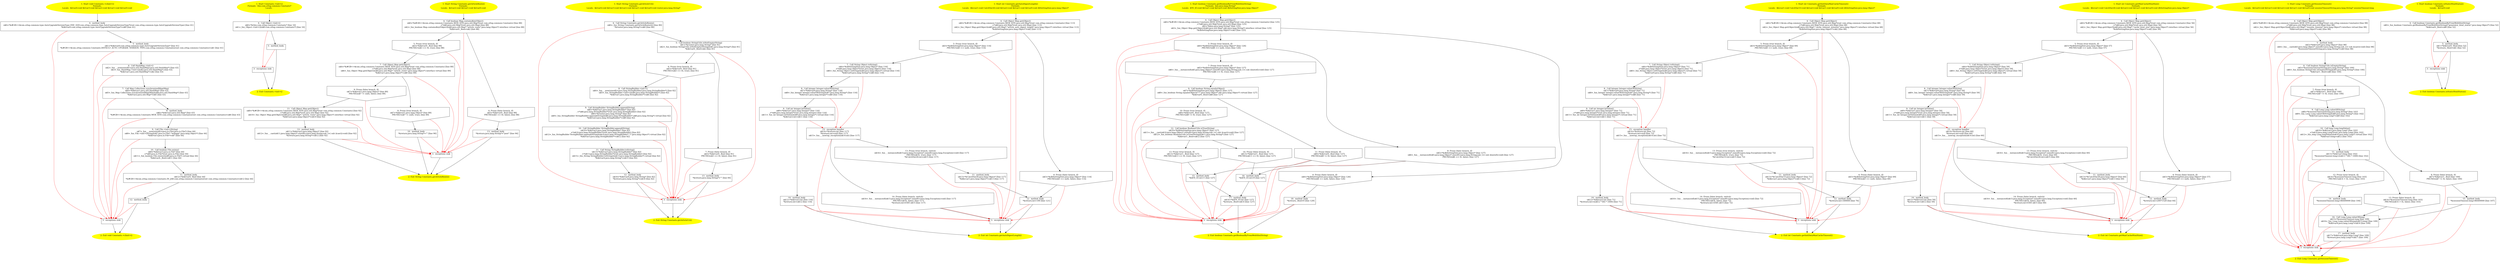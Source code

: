 /* @generated */
digraph cfg {
"com.zrlog.common.Constants.<clinit>():void.338a0ad81132d6f2dd269b3c7b452e05_1" [label="1: Start void Constants.<clinit>()\nFormals: \nLocals:  $irvar4:void $irvar3:void $irvar2:void $irvar1:void $irvar0:void \n  " color=yellow style=filled]
	

	 "com.zrlog.common.Constants.<clinit>():void.338a0ad81132d6f2dd269b3c7b452e05_1" -> "com.zrlog.common.Constants.<clinit>():void.338a0ad81132d6f2dd269b3c7b452e05_4" ;
"com.zrlog.common.Constants.<clinit>():void.338a0ad81132d6f2dd269b3c7b452e05_2" [label="2: Exit void Constants.<clinit>() \n  " color=yellow style=filled]
	

"com.zrlog.common.Constants.<clinit>():void.338a0ad81132d6f2dd269b3c7b452e05_3" [label="3:  exceptions sink \n  " shape="box"]
	

	 "com.zrlog.common.Constants.<clinit>():void.338a0ad81132d6f2dd269b3c7b452e05_3" -> "com.zrlog.common.Constants.<clinit>():void.338a0ad81132d6f2dd269b3c7b452e05_2" ;
"com.zrlog.common.Constants.<clinit>():void.338a0ad81132d6f2dd269b3c7b452e05_4" [label="4:  method_body \n   n$0=*&#GB<>$com.zrlog.common.type.AutoUpgradeVersionType.ONE_DAY:com.zrlog.common.type.AutoUpgradeVersionType*(root com.zrlog.common.type.AutoUpgradeVersionType) [line 41]\n  *&$irvar0:com.zrlog.common.type.AutoUpgradeVersionType*=n$0 [line 41]\n " shape="box"]
	

	 "com.zrlog.common.Constants.<clinit>():void.338a0ad81132d6f2dd269b3c7b452e05_4" -> "com.zrlog.common.Constants.<clinit>():void.338a0ad81132d6f2dd269b3c7b452e05_5" ;
	 "com.zrlog.common.Constants.<clinit>():void.338a0ad81132d6f2dd269b3c7b452e05_4" -> "com.zrlog.common.Constants.<clinit>():void.338a0ad81132d6f2dd269b3c7b452e05_3" [color="red" ];
"com.zrlog.common.Constants.<clinit>():void.338a0ad81132d6f2dd269b3c7b452e05_5" [label="5:  method_body \n   n$1=*&$irvar0:com.zrlog.common.type.AutoUpgradeVersionType* [line 41]\n  *&#GB<>$com.zrlog.common.Constants.DEFAULT_AUTO_UPGRADE_VERSION_TYPE:com.zrlog.common.Constants(root com.zrlog.common.Constants)=n$1 [line 41]\n " shape="box"]
	

	 "com.zrlog.common.Constants.<clinit>():void.338a0ad81132d6f2dd269b3c7b452e05_5" -> "com.zrlog.common.Constants.<clinit>():void.338a0ad81132d6f2dd269b3c7b452e05_6" ;
	 "com.zrlog.common.Constants.<clinit>():void.338a0ad81132d6f2dd269b3c7b452e05_5" -> "com.zrlog.common.Constants.<clinit>():void.338a0ad81132d6f2dd269b3c7b452e05_3" [color="red" ];
"com.zrlog.common.Constants.<clinit>():void.338a0ad81132d6f2dd269b3c7b452e05_6" [label="6:  Call HashMap.<init>() \n   n$2=_fun___new(sizeof(t=java.util.HashMap):java.util.HashMap*) [line 43]\n  n$3=_fun_HashMap.<init>()(n$2:java.util.HashMap*) [line 43]\n  *&$irvar1:java.util.HashMap*=n$2 [line 43]\n " shape="box"]
	

	 "com.zrlog.common.Constants.<clinit>():void.338a0ad81132d6f2dd269b3c7b452e05_6" -> "com.zrlog.common.Constants.<clinit>():void.338a0ad81132d6f2dd269b3c7b452e05_7" ;
	 "com.zrlog.common.Constants.<clinit>():void.338a0ad81132d6f2dd269b3c7b452e05_6" -> "com.zrlog.common.Constants.<clinit>():void.338a0ad81132d6f2dd269b3c7b452e05_3" [color="red" ];
"com.zrlog.common.Constants.<clinit>():void.338a0ad81132d6f2dd269b3c7b452e05_7" [label="7:  Call Map Collections.synchronizedMap(Map) \n   n$4=*&$irvar1:java.util.HashMap* [line 43]\n  n$5=_fun_Map Collections.synchronizedMap(Map)(n$4:java.util.HashMap*) [line 43]\n  *&$irvar2:java.util.Map*=n$5 [line 43]\n " shape="box"]
	

	 "com.zrlog.common.Constants.<clinit>():void.338a0ad81132d6f2dd269b3c7b452e05_7" -> "com.zrlog.common.Constants.<clinit>():void.338a0ad81132d6f2dd269b3c7b452e05_8" ;
	 "com.zrlog.common.Constants.<clinit>():void.338a0ad81132d6f2dd269b3c7b452e05_7" -> "com.zrlog.common.Constants.<clinit>():void.338a0ad81132d6f2dd269b3c7b452e05_3" [color="red" ];
"com.zrlog.common.Constants.<clinit>():void.338a0ad81132d6f2dd269b3c7b452e05_8" [label="8:  method_body \n   n$6=*&$irvar2:java.util.Map* [line 43]\n  *&#GB<>$com.zrlog.common.Constants.WEB_SITE:com.zrlog.common.Constants(root com.zrlog.common.Constants)=n$6 [line 43]\n " shape="box"]
	

	 "com.zrlog.common.Constants.<clinit>():void.338a0ad81132d6f2dd269b3c7b452e05_8" -> "com.zrlog.common.Constants.<clinit>():void.338a0ad81132d6f2dd269b3c7b452e05_9" ;
	 "com.zrlog.common.Constants.<clinit>():void.338a0ad81132d6f2dd269b3c7b452e05_8" -> "com.zrlog.common.Constants.<clinit>():void.338a0ad81132d6f2dd269b3c7b452e05_3" [color="red" ];
"com.zrlog.common.Constants.<clinit>():void.338a0ad81132d6f2dd269b3c7b452e05_9" [label="9:  Call File.<init>(String) \n   n$7=_fun___new(sizeof(t=java.io.File):java.io.File*) [line 44]\n  n$8=_fun_File.<init>(String)(n$7:java.io.File*,\"webapp\":java.lang.Object*) [line 44]\n  *&$irvar3:java.io.File*=n$7 [line 44]\n " shape="box"]
	

	 "com.zrlog.common.Constants.<clinit>():void.338a0ad81132d6f2dd269b3c7b452e05_9" -> "com.zrlog.common.Constants.<clinit>():void.338a0ad81132d6f2dd269b3c7b452e05_10" ;
	 "com.zrlog.common.Constants.<clinit>():void.338a0ad81132d6f2dd269b3c7b452e05_9" -> "com.zrlog.common.Constants.<clinit>():void.338a0ad81132d6f2dd269b3c7b452e05_3" [color="red" ];
"com.zrlog.common.Constants.<clinit>():void.338a0ad81132d6f2dd269b3c7b452e05_10" [label="10:  Call boolean File.exists() \n   n$9=*&$irvar3:java.io.File* [line 44]\n  _=*n$9:java.io.File*(root java.io.File) [line 44]\n  n$11=_fun_boolean File.exists()(n$9:java.io.File*) virtual [line 44]\n  *&$irvar4:_Bool=n$11 [line 44]\n " shape="box"]
	

	 "com.zrlog.common.Constants.<clinit>():void.338a0ad81132d6f2dd269b3c7b452e05_10" -> "com.zrlog.common.Constants.<clinit>():void.338a0ad81132d6f2dd269b3c7b452e05_11" ;
	 "com.zrlog.common.Constants.<clinit>():void.338a0ad81132d6f2dd269b3c7b452e05_10" -> "com.zrlog.common.Constants.<clinit>():void.338a0ad81132d6f2dd269b3c7b452e05_3" [color="red" ];
"com.zrlog.common.Constants.<clinit>():void.338a0ad81132d6f2dd269b3c7b452e05_11" [label="11:  method_body \n   n$12=*&$irvar4:_Bool [line 44]\n  *&#GB<>$com.zrlog.common.Constants.IN_JAR:com.zrlog.common.Constants(root com.zrlog.common.Constants)=n$12 [line 44]\n " shape="box"]
	

	 "com.zrlog.common.Constants.<clinit>():void.338a0ad81132d6f2dd269b3c7b452e05_11" -> "com.zrlog.common.Constants.<clinit>():void.338a0ad81132d6f2dd269b3c7b452e05_12" ;
	 "com.zrlog.common.Constants.<clinit>():void.338a0ad81132d6f2dd269b3c7b452e05_11" -> "com.zrlog.common.Constants.<clinit>():void.338a0ad81132d6f2dd269b3c7b452e05_3" [color="red" ];
"com.zrlog.common.Constants.<clinit>():void.338a0ad81132d6f2dd269b3c7b452e05_12" [label="12:  method_body \n  " shape="box"]
	

	 "com.zrlog.common.Constants.<clinit>():void.338a0ad81132d6f2dd269b3c7b452e05_12" -> "com.zrlog.common.Constants.<clinit>():void.338a0ad81132d6f2dd269b3c7b452e05_2" ;
	 "com.zrlog.common.Constants.<clinit>():void.338a0ad81132d6f2dd269b3c7b452e05_12" -> "com.zrlog.common.Constants.<clinit>():void.338a0ad81132d6f2dd269b3c7b452e05_3" [color="red" ];
"com.zrlog.common.Constants.<init>().0bb9655591239160c07c01eec0fbd5cb_1" [label="1: Start Constants.<init>()\nFormals:  this:com.zrlog.common.Constants*\nLocals:  \n  " color=yellow style=filled]
	

	 "com.zrlog.common.Constants.<init>().0bb9655591239160c07c01eec0fbd5cb_1" -> "com.zrlog.common.Constants.<init>().0bb9655591239160c07c01eec0fbd5cb_4" ;
"com.zrlog.common.Constants.<init>().0bb9655591239160c07c01eec0fbd5cb_2" [label="2: Exit Constants.<init>() \n  " color=yellow style=filled]
	

"com.zrlog.common.Constants.<init>().0bb9655591239160c07c01eec0fbd5cb_3" [label="3:  exceptions sink \n  " shape="box"]
	

	 "com.zrlog.common.Constants.<init>().0bb9655591239160c07c01eec0fbd5cb_3" -> "com.zrlog.common.Constants.<init>().0bb9655591239160c07c01eec0fbd5cb_2" ;
"com.zrlog.common.Constants.<init>().0bb9655591239160c07c01eec0fbd5cb_4" [label="4:  Call Object.<init>() \n   n$0=*&this:com.zrlog.common.Constants* [line 16]\n  n$1=_fun_Object.<init>()(n$0:com.zrlog.common.Constants*) [line 16]\n " shape="box"]
	

	 "com.zrlog.common.Constants.<init>().0bb9655591239160c07c01eec0fbd5cb_4" -> "com.zrlog.common.Constants.<init>().0bb9655591239160c07c01eec0fbd5cb_5" ;
	 "com.zrlog.common.Constants.<init>().0bb9655591239160c07c01eec0fbd5cb_4" -> "com.zrlog.common.Constants.<init>().0bb9655591239160c07c01eec0fbd5cb_3" [color="red" ];
"com.zrlog.common.Constants.<init>().0bb9655591239160c07c01eec0fbd5cb_5" [label="5:  method_body \n  " shape="box"]
	

	 "com.zrlog.common.Constants.<init>().0bb9655591239160c07c01eec0fbd5cb_5" -> "com.zrlog.common.Constants.<init>().0bb9655591239160c07c01eec0fbd5cb_2" ;
	 "com.zrlog.common.Constants.<init>().0bb9655591239160c07c01eec0fbd5cb_5" -> "com.zrlog.common.Constants.<init>().0bb9655591239160c07c01eec0fbd5cb_3" [color="red" ];
"com.zrlog.common.Constants.getArticleRoute():java.lang.String.ff810917fa6cd3de221ebbf2cc8534ce_1" [label="1: Start String Constants.getArticleRoute()\nFormals: \nLocals:  $irvar2:void $irvar1:void $irvar0:void \n  " color=yellow style=filled]
	

	 "com.zrlog.common.Constants.getArticleRoute():java.lang.String.ff810917fa6cd3de221ebbf2cc8534ce_1" -> "com.zrlog.common.Constants.getArticleRoute():java.lang.String.ff810917fa6cd3de221ebbf2cc8534ce_4" ;
"com.zrlog.common.Constants.getArticleRoute():java.lang.String.ff810917fa6cd3de221ebbf2cc8534ce_2" [label="2: Exit String Constants.getArticleRoute() \n  " color=yellow style=filled]
	

"com.zrlog.common.Constants.getArticleRoute():java.lang.String.ff810917fa6cd3de221ebbf2cc8534ce_3" [label="3:  exceptions sink \n  " shape="box"]
	

	 "com.zrlog.common.Constants.getArticleRoute():java.lang.String.ff810917fa6cd3de221ebbf2cc8534ce_3" -> "com.zrlog.common.Constants.getArticleRoute():java.lang.String.ff810917fa6cd3de221ebbf2cc8534ce_2" ;
"com.zrlog.common.Constants.getArticleRoute():java.lang.String.ff810917fa6cd3de221ebbf2cc8534ce_4" [label="4:  Call boolean Map.containsKey(Object) \n   n$0=*&#GB<>$com.zrlog.common.Constants.WEB_SITE:java.util.Map*(root com.zrlog.common.Constants) [line 88]\n  _=*n$0:java.util.Map*(root java.util.Map) [line 88]\n  n$2=_fun_boolean Map.containsKey(Object)(n$0:java.util.Map*,\"article_route\":java.lang.Object*) interface virtual [line 88]\n  *&$irvar0:_Bool=n$2 [line 88]\n " shape="box"]
	

	 "com.zrlog.common.Constants.getArticleRoute():java.lang.String.ff810917fa6cd3de221ebbf2cc8534ce_4" -> "com.zrlog.common.Constants.getArticleRoute():java.lang.String.ff810917fa6cd3de221ebbf2cc8534ce_5" ;
	 "com.zrlog.common.Constants.getArticleRoute():java.lang.String.ff810917fa6cd3de221ebbf2cc8534ce_4" -> "com.zrlog.common.Constants.getArticleRoute():java.lang.String.ff810917fa6cd3de221ebbf2cc8534ce_6" ;
	 "com.zrlog.common.Constants.getArticleRoute():java.lang.String.ff810917fa6cd3de221ebbf2cc8534ce_4" -> "com.zrlog.common.Constants.getArticleRoute():java.lang.String.ff810917fa6cd3de221ebbf2cc8534ce_3" [color="red" ];
"com.zrlog.common.Constants.getArticleRoute():java.lang.String.ff810917fa6cd3de221ebbf2cc8534ce_5" [label="5: Prune (true branch, if) \n   n$3=*&$irvar0:_Bool [line 88]\n  PRUNE(!(n$3 == 0), true); [line 88]\n " shape="invhouse"]
	

	 "com.zrlog.common.Constants.getArticleRoute():java.lang.String.ff810917fa6cd3de221ebbf2cc8534ce_5" -> "com.zrlog.common.Constants.getArticleRoute():java.lang.String.ff810917fa6cd3de221ebbf2cc8534ce_7" ;
	 "com.zrlog.common.Constants.getArticleRoute():java.lang.String.ff810917fa6cd3de221ebbf2cc8534ce_5" -> "com.zrlog.common.Constants.getArticleRoute():java.lang.String.ff810917fa6cd3de221ebbf2cc8534ce_3" [color="red" ];
"com.zrlog.common.Constants.getArticleRoute():java.lang.String.ff810917fa6cd3de221ebbf2cc8534ce_6" [label="6: Prune (false branch, if) \n   n$3=*&$irvar0:_Bool [line 88]\n  PRUNE((n$3 == 0), false); [line 88]\n " shape="invhouse"]
	

	 "com.zrlog.common.Constants.getArticleRoute():java.lang.String.ff810917fa6cd3de221ebbf2cc8534ce_6" -> "com.zrlog.common.Constants.getArticleRoute():java.lang.String.ff810917fa6cd3de221ebbf2cc8534ce_13" ;
	 "com.zrlog.common.Constants.getArticleRoute():java.lang.String.ff810917fa6cd3de221ebbf2cc8534ce_6" -> "com.zrlog.common.Constants.getArticleRoute():java.lang.String.ff810917fa6cd3de221ebbf2cc8534ce_3" [color="red" ];
"com.zrlog.common.Constants.getArticleRoute():java.lang.String.ff810917fa6cd3de221ebbf2cc8534ce_7" [label="7:  Call Object Map.get(Object) \n   n$4=*&#GB<>$com.zrlog.common.Constants.WEB_SITE:java.util.Map*(root com.zrlog.common.Constants) [line 89]\n  _=*n$4:java.util.Map*(root java.util.Map) [line 89]\n  n$6=_fun_Object Map.get(Object)(n$4:java.util.Map*,\"article_route\":java.lang.Object*) interface virtual [line 89]\n  *&$irvar1:java.lang.Object*=n$6 [line 89]\n " shape="box"]
	

	 "com.zrlog.common.Constants.getArticleRoute():java.lang.String.ff810917fa6cd3de221ebbf2cc8534ce_7" -> "com.zrlog.common.Constants.getArticleRoute():java.lang.String.ff810917fa6cd3de221ebbf2cc8534ce_8" ;
	 "com.zrlog.common.Constants.getArticleRoute():java.lang.String.ff810917fa6cd3de221ebbf2cc8534ce_7" -> "com.zrlog.common.Constants.getArticleRoute():java.lang.String.ff810917fa6cd3de221ebbf2cc8534ce_9" ;
	 "com.zrlog.common.Constants.getArticleRoute():java.lang.String.ff810917fa6cd3de221ebbf2cc8534ce_7" -> "com.zrlog.common.Constants.getArticleRoute():java.lang.String.ff810917fa6cd3de221ebbf2cc8534ce_3" [color="red" ];
"com.zrlog.common.Constants.getArticleRoute():java.lang.String.ff810917fa6cd3de221ebbf2cc8534ce_8" [label="8: Prune (true branch, if) \n   n$7=*&$irvar1:java.lang.Object* [line 89]\n  PRUNE(!(n$7 != null), true); [line 89]\n " shape="invhouse"]
	

	 "com.zrlog.common.Constants.getArticleRoute():java.lang.String.ff810917fa6cd3de221ebbf2cc8534ce_8" -> "com.zrlog.common.Constants.getArticleRoute():java.lang.String.ff810917fa6cd3de221ebbf2cc8534ce_10" ;
	 "com.zrlog.common.Constants.getArticleRoute():java.lang.String.ff810917fa6cd3de221ebbf2cc8534ce_8" -> "com.zrlog.common.Constants.getArticleRoute():java.lang.String.ff810917fa6cd3de221ebbf2cc8534ce_3" [color="red" ];
"com.zrlog.common.Constants.getArticleRoute():java.lang.String.ff810917fa6cd3de221ebbf2cc8534ce_9" [label="9: Prune (false branch, if) \n   n$7=*&$irvar1:java.lang.Object* [line 89]\n  PRUNE((n$7 != null), false); [line 89]\n " shape="invhouse"]
	

	 "com.zrlog.common.Constants.getArticleRoute():java.lang.String.ff810917fa6cd3de221ebbf2cc8534ce_9" -> "com.zrlog.common.Constants.getArticleRoute():java.lang.String.ff810917fa6cd3de221ebbf2cc8534ce_11" ;
	 "com.zrlog.common.Constants.getArticleRoute():java.lang.String.ff810917fa6cd3de221ebbf2cc8534ce_9" -> "com.zrlog.common.Constants.getArticleRoute():java.lang.String.ff810917fa6cd3de221ebbf2cc8534ce_3" [color="red" ];
"com.zrlog.common.Constants.getArticleRoute():java.lang.String.ff810917fa6cd3de221ebbf2cc8534ce_10" [label="10:  method_body \n   *&return:java.lang.String*=\"\" [line 90]\n " shape="box"]
	

	 "com.zrlog.common.Constants.getArticleRoute():java.lang.String.ff810917fa6cd3de221ebbf2cc8534ce_10" -> "com.zrlog.common.Constants.getArticleRoute():java.lang.String.ff810917fa6cd3de221ebbf2cc8534ce_2" ;
	 "com.zrlog.common.Constants.getArticleRoute():java.lang.String.ff810917fa6cd3de221ebbf2cc8534ce_10" -> "com.zrlog.common.Constants.getArticleRoute():java.lang.String.ff810917fa6cd3de221ebbf2cc8534ce_3" [color="red" ];
"com.zrlog.common.Constants.getArticleRoute():java.lang.String.ff810917fa6cd3de221ebbf2cc8534ce_11" [label="11:  Call Object Map.get(Object) \n   n$8=*&#GB<>$com.zrlog.common.Constants.WEB_SITE:java.util.Map*(root com.zrlog.common.Constants) [line 92]\n  _=*n$8:java.util.Map*(root java.util.Map) [line 92]\n  n$10=_fun_Object Map.get(Object)(n$8:java.util.Map*,\"article_route\":java.lang.Object*) interface virtual [line 92]\n  *&$irvar2:java.lang.Object*=n$10 [line 92]\n " shape="box"]
	

	 "com.zrlog.common.Constants.getArticleRoute():java.lang.String.ff810917fa6cd3de221ebbf2cc8534ce_11" -> "com.zrlog.common.Constants.getArticleRoute():java.lang.String.ff810917fa6cd3de221ebbf2cc8534ce_12" ;
	 "com.zrlog.common.Constants.getArticleRoute():java.lang.String.ff810917fa6cd3de221ebbf2cc8534ce_11" -> "com.zrlog.common.Constants.getArticleRoute():java.lang.String.ff810917fa6cd3de221ebbf2cc8534ce_3" [color="red" ];
"com.zrlog.common.Constants.getArticleRoute():java.lang.String.ff810917fa6cd3de221ebbf2cc8534ce_12" [label="12:  method_body \n   n$11=*&$irvar2:java.lang.Object* [line 92]\n  n$12=_fun___cast(n$11:java.lang.Object*,sizeof(t=java.lang.String;sub_t=( sub )(cast)):void) [line 92]\n  *&return:java.lang.String*=n$12 [line 92]\n " shape="box"]
	

	 "com.zrlog.common.Constants.getArticleRoute():java.lang.String.ff810917fa6cd3de221ebbf2cc8534ce_12" -> "com.zrlog.common.Constants.getArticleRoute():java.lang.String.ff810917fa6cd3de221ebbf2cc8534ce_2" ;
	 "com.zrlog.common.Constants.getArticleRoute():java.lang.String.ff810917fa6cd3de221ebbf2cc8534ce_12" -> "com.zrlog.common.Constants.getArticleRoute():java.lang.String.ff810917fa6cd3de221ebbf2cc8534ce_3" [color="red" ];
"com.zrlog.common.Constants.getArticleRoute():java.lang.String.ff810917fa6cd3de221ebbf2cc8534ce_13" [label="13:  method_body \n   *&return:java.lang.String*=\"post\" [line 94]\n " shape="box"]
	

	 "com.zrlog.common.Constants.getArticleRoute():java.lang.String.ff810917fa6cd3de221ebbf2cc8534ce_13" -> "com.zrlog.common.Constants.getArticleRoute():java.lang.String.ff810917fa6cd3de221ebbf2cc8534ce_2" ;
	 "com.zrlog.common.Constants.getArticleRoute():java.lang.String.ff810917fa6cd3de221ebbf2cc8534ce_13" -> "com.zrlog.common.Constants.getArticleRoute():java.lang.String.ff810917fa6cd3de221ebbf2cc8534ce_3" [color="red" ];
"com.zrlog.common.Constants.getArticleUri():java.lang.String.9500af5ca31a9580e1b027007e652c91_1" [label="1: Start String Constants.getArticleUri()\nFormals: \nLocals:  $irvar4:void $irvar3:void $irvar2:void $irvar1:void $irvar0:void router:java.lang.String* \n  " color=yellow style=filled]
	

	 "com.zrlog.common.Constants.getArticleUri():java.lang.String.9500af5ca31a9580e1b027007e652c91_1" -> "com.zrlog.common.Constants.getArticleUri():java.lang.String.9500af5ca31a9580e1b027007e652c91_4" ;
"com.zrlog.common.Constants.getArticleUri():java.lang.String.9500af5ca31a9580e1b027007e652c91_2" [label="2: Exit String Constants.getArticleUri() \n  " color=yellow style=filled]
	

"com.zrlog.common.Constants.getArticleUri():java.lang.String.9500af5ca31a9580e1b027007e652c91_3" [label="3:  exceptions sink \n  " shape="box"]
	

	 "com.zrlog.common.Constants.getArticleUri():java.lang.String.9500af5ca31a9580e1b027007e652c91_3" -> "com.zrlog.common.Constants.getArticleUri():java.lang.String.9500af5ca31a9580e1b027007e652c91_2" ;
"com.zrlog.common.Constants.getArticleUri():java.lang.String.9500af5ca31a9580e1b027007e652c91_4" [label="4:  Call String Constants.getArticleRoute() \n   n$0=_fun_String Constants.getArticleRoute()() [line 80]\n  *&router:java.lang.String*=n$0 [line 80]\n " shape="box"]
	

	 "com.zrlog.common.Constants.getArticleUri():java.lang.String.9500af5ca31a9580e1b027007e652c91_4" -> "com.zrlog.common.Constants.getArticleUri():java.lang.String.9500af5ca31a9580e1b027007e652c91_5" ;
	 "com.zrlog.common.Constants.getArticleUri():java.lang.String.9500af5ca31a9580e1b027007e652c91_4" -> "com.zrlog.common.Constants.getArticleUri():java.lang.String.9500af5ca31a9580e1b027007e652c91_3" [color="red" ];
"com.zrlog.common.Constants.getArticleUri():java.lang.String.9500af5ca31a9580e1b027007e652c91_5" [label="5:  Call boolean StringUtils.isNotEmpty(String) \n   n$1=*&router:java.lang.String* [line 81]\n  n$2=_fun_boolean StringUtils.isNotEmpty(String)(n$1:java.lang.String*) [line 81]\n  *&$irvar0:_Bool=n$2 [line 81]\n " shape="box"]
	

	 "com.zrlog.common.Constants.getArticleUri():java.lang.String.9500af5ca31a9580e1b027007e652c91_5" -> "com.zrlog.common.Constants.getArticleUri():java.lang.String.9500af5ca31a9580e1b027007e652c91_6" ;
	 "com.zrlog.common.Constants.getArticleUri():java.lang.String.9500af5ca31a9580e1b027007e652c91_5" -> "com.zrlog.common.Constants.getArticleUri():java.lang.String.9500af5ca31a9580e1b027007e652c91_7" ;
	 "com.zrlog.common.Constants.getArticleUri():java.lang.String.9500af5ca31a9580e1b027007e652c91_5" -> "com.zrlog.common.Constants.getArticleUri():java.lang.String.9500af5ca31a9580e1b027007e652c91_3" [color="red" ];
"com.zrlog.common.Constants.getArticleUri():java.lang.String.9500af5ca31a9580e1b027007e652c91_6" [label="6: Prune (true branch, if) \n   n$3=*&$irvar0:_Bool [line 81]\n  PRUNE(!(n$3 == 0), true); [line 81]\n " shape="invhouse"]
	

	 "com.zrlog.common.Constants.getArticleUri():java.lang.String.9500af5ca31a9580e1b027007e652c91_6" -> "com.zrlog.common.Constants.getArticleUri():java.lang.String.9500af5ca31a9580e1b027007e652c91_8" ;
	 "com.zrlog.common.Constants.getArticleUri():java.lang.String.9500af5ca31a9580e1b027007e652c91_6" -> "com.zrlog.common.Constants.getArticleUri():java.lang.String.9500af5ca31a9580e1b027007e652c91_3" [color="red" ];
"com.zrlog.common.Constants.getArticleUri():java.lang.String.9500af5ca31a9580e1b027007e652c91_7" [label="7: Prune (false branch, if) \n   n$3=*&$irvar0:_Bool [line 81]\n  PRUNE((n$3 == 0), false); [line 81]\n " shape="invhouse"]
	

	 "com.zrlog.common.Constants.getArticleUri():java.lang.String.9500af5ca31a9580e1b027007e652c91_7" -> "com.zrlog.common.Constants.getArticleUri():java.lang.String.9500af5ca31a9580e1b027007e652c91_13" ;
	 "com.zrlog.common.Constants.getArticleUri():java.lang.String.9500af5ca31a9580e1b027007e652c91_7" -> "com.zrlog.common.Constants.getArticleUri():java.lang.String.9500af5ca31a9580e1b027007e652c91_3" [color="red" ];
"com.zrlog.common.Constants.getArticleUri():java.lang.String.9500af5ca31a9580e1b027007e652c91_8" [label="8:  Call StringBuilder.<init>() \n   n$4=_fun___new(sizeof(t=java.lang.StringBuilder):java.lang.StringBuilder*) [line 82]\n  n$5=_fun_StringBuilder.<init>()(n$4:java.lang.StringBuilder*) [line 82]\n  *&$irvar1:java.lang.StringBuilder*=n$4 [line 82]\n " shape="box"]
	

	 "com.zrlog.common.Constants.getArticleUri():java.lang.String.9500af5ca31a9580e1b027007e652c91_8" -> "com.zrlog.common.Constants.getArticleUri():java.lang.String.9500af5ca31a9580e1b027007e652c91_9" ;
	 "com.zrlog.common.Constants.getArticleUri():java.lang.String.9500af5ca31a9580e1b027007e652c91_8" -> "com.zrlog.common.Constants.getArticleUri():java.lang.String.9500af5ca31a9580e1b027007e652c91_3" [color="red" ];
"com.zrlog.common.Constants.getArticleUri():java.lang.String.9500af5ca31a9580e1b027007e652c91_9" [label="9:  Call StringBuilder StringBuilder.append(String) \n   n$6=*&$irvar1:java.lang.StringBuilder* [line 82]\n  _=*n$6:java.lang.StringBuilder*(root java.lang.StringBuilder) [line 82]\n  n$8=*&router:java.lang.String* [line 82]\n  n$9=_fun_StringBuilder StringBuilder.append(String)(n$6:java.lang.StringBuilder*,n$8:java.lang.String*) virtual [line 82]\n  *&$irvar2:java.lang.StringBuilder*=n$9 [line 82]\n " shape="box"]
	

	 "com.zrlog.common.Constants.getArticleUri():java.lang.String.9500af5ca31a9580e1b027007e652c91_9" -> "com.zrlog.common.Constants.getArticleUri():java.lang.String.9500af5ca31a9580e1b027007e652c91_10" ;
	 "com.zrlog.common.Constants.getArticleUri():java.lang.String.9500af5ca31a9580e1b027007e652c91_9" -> "com.zrlog.common.Constants.getArticleUri():java.lang.String.9500af5ca31a9580e1b027007e652c91_3" [color="red" ];
"com.zrlog.common.Constants.getArticleUri():java.lang.String.9500af5ca31a9580e1b027007e652c91_10" [label="10:  Call StringBuilder StringBuilder.append(String) \n   n$10=*&$irvar2:java.lang.StringBuilder* [line 82]\n  _=*n$10:java.lang.StringBuilder*(root java.lang.StringBuilder) [line 82]\n  n$12=_fun_StringBuilder StringBuilder.append(String)(n$10:java.lang.StringBuilder*,\"/\":java.lang.Object*) virtual [line 82]\n  *&$irvar3:java.lang.StringBuilder*=n$12 [line 82]\n " shape="box"]
	

	 "com.zrlog.common.Constants.getArticleUri():java.lang.String.9500af5ca31a9580e1b027007e652c91_10" -> "com.zrlog.common.Constants.getArticleUri():java.lang.String.9500af5ca31a9580e1b027007e652c91_11" ;
	 "com.zrlog.common.Constants.getArticleUri():java.lang.String.9500af5ca31a9580e1b027007e652c91_10" -> "com.zrlog.common.Constants.getArticleUri():java.lang.String.9500af5ca31a9580e1b027007e652c91_3" [color="red" ];
"com.zrlog.common.Constants.getArticleUri():java.lang.String.9500af5ca31a9580e1b027007e652c91_11" [label="11:  Call String StringBuilder.toString() \n   n$13=*&$irvar3:java.lang.StringBuilder* [line 82]\n  _=*n$13:java.lang.StringBuilder*(root java.lang.StringBuilder) [line 82]\n  n$15=_fun_String StringBuilder.toString()(n$13:java.lang.StringBuilder*) virtual [line 82]\n  *&$irvar4:java.lang.String*=n$15 [line 82]\n " shape="box"]
	

	 "com.zrlog.common.Constants.getArticleUri():java.lang.String.9500af5ca31a9580e1b027007e652c91_11" -> "com.zrlog.common.Constants.getArticleUri():java.lang.String.9500af5ca31a9580e1b027007e652c91_12" ;
	 "com.zrlog.common.Constants.getArticleUri():java.lang.String.9500af5ca31a9580e1b027007e652c91_11" -> "com.zrlog.common.Constants.getArticleUri():java.lang.String.9500af5ca31a9580e1b027007e652c91_3" [color="red" ];
"com.zrlog.common.Constants.getArticleUri():java.lang.String.9500af5ca31a9580e1b027007e652c91_12" [label="12:  method_body \n   n$16=*&$irvar4:java.lang.String* [line 82]\n  *&return:java.lang.String*=n$16 [line 82]\n " shape="box"]
	

	 "com.zrlog.common.Constants.getArticleUri():java.lang.String.9500af5ca31a9580e1b027007e652c91_12" -> "com.zrlog.common.Constants.getArticleUri():java.lang.String.9500af5ca31a9580e1b027007e652c91_2" ;
	 "com.zrlog.common.Constants.getArticleUri():java.lang.String.9500af5ca31a9580e1b027007e652c91_12" -> "com.zrlog.common.Constants.getArticleUri():java.lang.String.9500af5ca31a9580e1b027007e652c91_3" [color="red" ];
"com.zrlog.common.Constants.getArticleUri():java.lang.String.9500af5ca31a9580e1b027007e652c91_13" [label="13:  method_body \n   *&return:java.lang.String*=\"\" [line 84]\n " shape="box"]
	

	 "com.zrlog.common.Constants.getArticleUri():java.lang.String.9500af5ca31a9580e1b027007e652c91_13" -> "com.zrlog.common.Constants.getArticleUri():java.lang.String.9500af5ca31a9580e1b027007e652c91_2" ;
	 "com.zrlog.common.Constants.getArticleUri():java.lang.String.9500af5ca31a9580e1b027007e652c91_13" -> "com.zrlog.common.Constants.getArticleUri():java.lang.String.9500af5ca31a9580e1b027007e652c91_3" [color="red" ];
"com.zrlog.common.Constants.getAutoDigestLength():int.da461b6623b79bcaaa3b1ef38f67ebce_1" [label="1: Start int Constants.getAutoDigestLength()\nFormals: \nLocals:  $bcvar1:void CatchVar26:void $irvar2:void $irvar1:void $irvar0:void dbSettingSize:java.lang.Object* \n  " color=yellow style=filled]
	

	 "com.zrlog.common.Constants.getAutoDigestLength():int.da461b6623b79bcaaa3b1ef38f67ebce_1" -> "com.zrlog.common.Constants.getAutoDigestLength():int.da461b6623b79bcaaa3b1ef38f67ebce_4" ;
"com.zrlog.common.Constants.getAutoDigestLength():int.da461b6623b79bcaaa3b1ef38f67ebce_2" [label="2: Exit int Constants.getAutoDigestLength() \n  " color=yellow style=filled]
	

"com.zrlog.common.Constants.getAutoDigestLength():int.da461b6623b79bcaaa3b1ef38f67ebce_3" [label="3:  exceptions sink \n  " shape="box"]
	

	 "com.zrlog.common.Constants.getAutoDigestLength():int.da461b6623b79bcaaa3b1ef38f67ebce_3" -> "com.zrlog.common.Constants.getAutoDigestLength():int.da461b6623b79bcaaa3b1ef38f67ebce_2" ;
"com.zrlog.common.Constants.getAutoDigestLength():int.da461b6623b79bcaaa3b1ef38f67ebce_4" [label="4:  Call Object Map.get(Object) \n   n$0=*&#GB<>$com.zrlog.common.Constants.WEB_SITE:java.util.Map*(root com.zrlog.common.Constants) [line 113]\n  _=*n$0:java.util.Map*(root java.util.Map) [line 113]\n  n$2=_fun_Object Map.get(Object)(n$0:java.util.Map*,\"article_auto_digest_length\":java.lang.Object*) interface virtual [line 113]\n  *&dbSettingSize:java.lang.Object*=n$2 [line 113]\n " shape="box"]
	

	 "com.zrlog.common.Constants.getAutoDigestLength():int.da461b6623b79bcaaa3b1ef38f67ebce_4" -> "com.zrlog.common.Constants.getAutoDigestLength():int.da461b6623b79bcaaa3b1ef38f67ebce_5" ;
	 "com.zrlog.common.Constants.getAutoDigestLength():int.da461b6623b79bcaaa3b1ef38f67ebce_4" -> "com.zrlog.common.Constants.getAutoDigestLength():int.da461b6623b79bcaaa3b1ef38f67ebce_6" ;
	 "com.zrlog.common.Constants.getAutoDigestLength():int.da461b6623b79bcaaa3b1ef38f67ebce_4" -> "com.zrlog.common.Constants.getAutoDigestLength():int.da461b6623b79bcaaa3b1ef38f67ebce_3" [color="red" ];
"com.zrlog.common.Constants.getAutoDigestLength():int.da461b6623b79bcaaa3b1ef38f67ebce_5" [label="5: Prune (true branch, if) \n   n$3=*&dbSettingSize:java.lang.Object* [line 114]\n  PRUNE(!(n$3 == null), true); [line 114]\n " shape="invhouse"]
	

	 "com.zrlog.common.Constants.getAutoDigestLength():int.da461b6623b79bcaaa3b1ef38f67ebce_5" -> "com.zrlog.common.Constants.getAutoDigestLength():int.da461b6623b79bcaaa3b1ef38f67ebce_7" ;
	 "com.zrlog.common.Constants.getAutoDigestLength():int.da461b6623b79bcaaa3b1ef38f67ebce_5" -> "com.zrlog.common.Constants.getAutoDigestLength():int.da461b6623b79bcaaa3b1ef38f67ebce_3" [color="red" ];
"com.zrlog.common.Constants.getAutoDigestLength():int.da461b6623b79bcaaa3b1ef38f67ebce_6" [label="6: Prune (false branch, if) \n   n$3=*&dbSettingSize:java.lang.Object* [line 114]\n  PRUNE((n$3 == null), false); [line 114]\n " shape="invhouse"]
	

	 "com.zrlog.common.Constants.getAutoDigestLength():int.da461b6623b79bcaaa3b1ef38f67ebce_6" -> "com.zrlog.common.Constants.getAutoDigestLength():int.da461b6623b79bcaaa3b1ef38f67ebce_12" ;
	 "com.zrlog.common.Constants.getAutoDigestLength():int.da461b6623b79bcaaa3b1ef38f67ebce_6" -> "com.zrlog.common.Constants.getAutoDigestLength():int.da461b6623b79bcaaa3b1ef38f67ebce_3" [color="red" ];
"com.zrlog.common.Constants.getAutoDigestLength():int.da461b6623b79bcaaa3b1ef38f67ebce_7" [label="7:  Call String Object.toString() \n   n$4=*&dbSettingSize:java.lang.Object* [line 116]\n  _=*n$4:java.lang.Object*(root java.lang.Object) [line 116]\n  n$6=_fun_String Object.toString()(n$4:java.lang.Object*) virtual [line 116]\n  *&$irvar0:java.lang.String*=n$6 [line 116]\n " shape="box"]
	

	 "com.zrlog.common.Constants.getAutoDigestLength():int.da461b6623b79bcaaa3b1ef38f67ebce_7" -> "com.zrlog.common.Constants.getAutoDigestLength():int.da461b6623b79bcaaa3b1ef38f67ebce_8" ;
	 "com.zrlog.common.Constants.getAutoDigestLength():int.da461b6623b79bcaaa3b1ef38f67ebce_7" -> "com.zrlog.common.Constants.getAutoDigestLength():int.da461b6623b79bcaaa3b1ef38f67ebce_15" [color="red" ];
"com.zrlog.common.Constants.getAutoDigestLength():int.da461b6623b79bcaaa3b1ef38f67ebce_8" [label="8:  Call Integer Integer.valueOf(String) \n   n$7=*&$irvar0:java.lang.String* [line 116]\n  n$8=_fun_Integer Integer.valueOf(String)(n$7:java.lang.String*) [line 116]\n  *&$irvar1:java.lang.Integer*=n$8 [line 116]\n " shape="box"]
	

	 "com.zrlog.common.Constants.getAutoDigestLength():int.da461b6623b79bcaaa3b1ef38f67ebce_8" -> "com.zrlog.common.Constants.getAutoDigestLength():int.da461b6623b79bcaaa3b1ef38f67ebce_9" ;
	 "com.zrlog.common.Constants.getAutoDigestLength():int.da461b6623b79bcaaa3b1ef38f67ebce_8" -> "com.zrlog.common.Constants.getAutoDigestLength():int.da461b6623b79bcaaa3b1ef38f67ebce_15" [color="red" ];
"com.zrlog.common.Constants.getAutoDigestLength():int.da461b6623b79bcaaa3b1ef38f67ebce_9" [label="9:  Call int Integer.intValue() \n   n$9=*&$irvar1:java.lang.Integer* [line 116]\n  _=*n$9:java.lang.Integer*(root java.lang.Integer) [line 116]\n  n$11=_fun_int Integer.intValue()(n$9:java.lang.Integer*) virtual [line 116]\n  *&$irvar2:int=n$11 [line 116]\n " shape="box"]
	

	 "com.zrlog.common.Constants.getAutoDigestLength():int.da461b6623b79bcaaa3b1ef38f67ebce_9" -> "com.zrlog.common.Constants.getAutoDigestLength():int.da461b6623b79bcaaa3b1ef38f67ebce_10" ;
	 "com.zrlog.common.Constants.getAutoDigestLength():int.da461b6623b79bcaaa3b1ef38f67ebce_9" -> "com.zrlog.common.Constants.getAutoDigestLength():int.da461b6623b79bcaaa3b1ef38f67ebce_15" [color="red" ];
"com.zrlog.common.Constants.getAutoDigestLength():int.da461b6623b79bcaaa3b1ef38f67ebce_10" [label="10:  method_body \n   n$12=*&$irvar2:int [line 116]\n  *&return:int=n$12 [line 116]\n " shape="box"]
	

	 "com.zrlog.common.Constants.getAutoDigestLength():int.da461b6623b79bcaaa3b1ef38f67ebce_10" -> "com.zrlog.common.Constants.getAutoDigestLength():int.da461b6623b79bcaaa3b1ef38f67ebce_2" ;
	 "com.zrlog.common.Constants.getAutoDigestLength():int.da461b6623b79bcaaa3b1ef38f67ebce_10" -> "com.zrlog.common.Constants.getAutoDigestLength():int.da461b6623b79bcaaa3b1ef38f67ebce_3" [color="red" ];
"com.zrlog.common.Constants.getAutoDigestLength():int.da461b6623b79bcaaa3b1ef38f67ebce_11" [label="11:  method_body \n   n$13=*&CatchVar26:java.lang.Object* [line 117]\n  *&$bcvar1:java.lang.Object*=n$13 [line 117]\n " shape="box"]
	

	 "com.zrlog.common.Constants.getAutoDigestLength():int.da461b6623b79bcaaa3b1ef38f67ebce_11" -> "com.zrlog.common.Constants.getAutoDigestLength():int.da461b6623b79bcaaa3b1ef38f67ebce_12" ;
	 "com.zrlog.common.Constants.getAutoDigestLength():int.da461b6623b79bcaaa3b1ef38f67ebce_11" -> "com.zrlog.common.Constants.getAutoDigestLength():int.da461b6623b79bcaaa3b1ef38f67ebce_3" [color="red" ];
"com.zrlog.common.Constants.getAutoDigestLength():int.da461b6623b79bcaaa3b1ef38f67ebce_12" [label="12:  method_body \n   *&return:int=100 [line 121]\n " shape="box"]
	

	 "com.zrlog.common.Constants.getAutoDigestLength():int.da461b6623b79bcaaa3b1ef38f67ebce_12" -> "com.zrlog.common.Constants.getAutoDigestLength():int.da461b6623b79bcaaa3b1ef38f67ebce_2" ;
	 "com.zrlog.common.Constants.getAutoDigestLength():int.da461b6623b79bcaaa3b1ef38f67ebce_12" -> "com.zrlog.common.Constants.getAutoDigestLength():int.da461b6623b79bcaaa3b1ef38f67ebce_3" [color="red" ];
"com.zrlog.common.Constants.getAutoDigestLength():int.da461b6623b79bcaaa3b1ef38f67ebce_13" [label="13: Prune (true branch, switch) \n   n$16=_fun___instanceof(n$15:java.lang.Exception*,sizeof(t=java.lang.Exception):void) [line 117]\n  PRUNE(n$16, true); [line 117]\n  *&CatchVar26:int=n$15 [line 117]\n " shape="invhouse"]
	

	 "com.zrlog.common.Constants.getAutoDigestLength():int.da461b6623b79bcaaa3b1ef38f67ebce_13" -> "com.zrlog.common.Constants.getAutoDigestLength():int.da461b6623b79bcaaa3b1ef38f67ebce_11" ;
	 "com.zrlog.common.Constants.getAutoDigestLength():int.da461b6623b79bcaaa3b1ef38f67ebce_13" -> "com.zrlog.common.Constants.getAutoDigestLength():int.da461b6623b79bcaaa3b1ef38f67ebce_3" [color="red" ];
"com.zrlog.common.Constants.getAutoDigestLength():int.da461b6623b79bcaaa3b1ef38f67ebce_14" [label="14: Prune (false branch, switch) \n   n$16=_fun___instanceof(n$15:java.lang.Exception*,sizeof(t=java.lang.Exception):void) [line 117]\n  PRUNE(!n$16, false); [line 117]\n  *&return:int=EXN n$15 [line 117]\n " shape="invhouse"]
	

	 "com.zrlog.common.Constants.getAutoDigestLength():int.da461b6623b79bcaaa3b1ef38f67ebce_14" -> "com.zrlog.common.Constants.getAutoDigestLength():int.da461b6623b79bcaaa3b1ef38f67ebce_3" ;
	 "com.zrlog.common.Constants.getAutoDigestLength():int.da461b6623b79bcaaa3b1ef38f67ebce_14" -> "com.zrlog.common.Constants.getAutoDigestLength():int.da461b6623b79bcaaa3b1ef38f67ebce_3" [color="red" ];
"com.zrlog.common.Constants.getAutoDigestLength():int.da461b6623b79bcaaa3b1ef38f67ebce_15" [label="15:  exception handler \n   n$14=*&return:int [line 117]\n  *&return:int=null [line 117]\n  n$15=_fun___unwrap_exception(n$14:int) [line 117]\n " shape="box"]
	

	 "com.zrlog.common.Constants.getAutoDigestLength():int.da461b6623b79bcaaa3b1ef38f67ebce_15" -> "com.zrlog.common.Constants.getAutoDigestLength():int.da461b6623b79bcaaa3b1ef38f67ebce_13" ;
	 "com.zrlog.common.Constants.getAutoDigestLength():int.da461b6623b79bcaaa3b1ef38f67ebce_15" -> "com.zrlog.common.Constants.getAutoDigestLength():int.da461b6623b79bcaaa3b1ef38f67ebce_14" ;
	 "com.zrlog.common.Constants.getAutoDigestLength():int.da461b6623b79bcaaa3b1ef38f67ebce_15" -> "com.zrlog.common.Constants.getAutoDigestLength():int.da461b6623b79bcaaa3b1ef38f67ebce_3" [color="red" ];
"com.zrlog.common.Constants.getBooleanByFromWebSite(java.lang.String):boolean.479596f3becbd5c7a6a91eaaeed890d4_1" [label="1: Start boolean Constants.getBooleanByFromWebSite(String)\nFormals:  key:java.lang.String*\nLocals:  $T0_45:void $irvar1:void $irvar0:void dbSettingSize:java.lang.Object* \n  " color=yellow style=filled]
	

	 "com.zrlog.common.Constants.getBooleanByFromWebSite(java.lang.String):boolean.479596f3becbd5c7a6a91eaaeed890d4_1" -> "com.zrlog.common.Constants.getBooleanByFromWebSite(java.lang.String):boolean.479596f3becbd5c7a6a91eaaeed890d4_4" ;
"com.zrlog.common.Constants.getBooleanByFromWebSite(java.lang.String):boolean.479596f3becbd5c7a6a91eaaeed890d4_2" [label="2: Exit boolean Constants.getBooleanByFromWebSite(String) \n  " color=yellow style=filled]
	

"com.zrlog.common.Constants.getBooleanByFromWebSite(java.lang.String):boolean.479596f3becbd5c7a6a91eaaeed890d4_3" [label="3:  exceptions sink \n  " shape="box"]
	

	 "com.zrlog.common.Constants.getBooleanByFromWebSite(java.lang.String):boolean.479596f3becbd5c7a6a91eaaeed890d4_3" -> "com.zrlog.common.Constants.getBooleanByFromWebSite(java.lang.String):boolean.479596f3becbd5c7a6a91eaaeed890d4_2" ;
"com.zrlog.common.Constants.getBooleanByFromWebSite(java.lang.String):boolean.479596f3becbd5c7a6a91eaaeed890d4_4" [label="4:  Call Object Map.get(Object) \n   n$0=*&#GB<>$com.zrlog.common.Constants.WEB_SITE:java.util.Map*(root com.zrlog.common.Constants) [line 125]\n  _=*n$0:java.util.Map*(root java.util.Map) [line 125]\n  n$2=*&key:java.lang.String* [line 125]\n  n$3=_fun_Object Map.get(Object)(n$0:java.util.Map*,n$2:java.lang.String*) interface virtual [line 125]\n  *&dbSettingSize:java.lang.Object*=n$3 [line 125]\n " shape="box"]
	

	 "com.zrlog.common.Constants.getBooleanByFromWebSite(java.lang.String):boolean.479596f3becbd5c7a6a91eaaeed890d4_4" -> "com.zrlog.common.Constants.getBooleanByFromWebSite(java.lang.String):boolean.479596f3becbd5c7a6a91eaaeed890d4_5" ;
	 "com.zrlog.common.Constants.getBooleanByFromWebSite(java.lang.String):boolean.479596f3becbd5c7a6a91eaaeed890d4_4" -> "com.zrlog.common.Constants.getBooleanByFromWebSite(java.lang.String):boolean.479596f3becbd5c7a6a91eaaeed890d4_6" ;
	 "com.zrlog.common.Constants.getBooleanByFromWebSite(java.lang.String):boolean.479596f3becbd5c7a6a91eaaeed890d4_4" -> "com.zrlog.common.Constants.getBooleanByFromWebSite(java.lang.String):boolean.479596f3becbd5c7a6a91eaaeed890d4_3" [color="red" ];
"com.zrlog.common.Constants.getBooleanByFromWebSite(java.lang.String):boolean.479596f3becbd5c7a6a91eaaeed890d4_5" [label="5: Prune (true branch, if) \n   n$4=*&dbSettingSize:java.lang.Object* [line 126]\n  PRUNE(!(n$4 == null), true); [line 126]\n " shape="invhouse"]
	

	 "com.zrlog.common.Constants.getBooleanByFromWebSite(java.lang.String):boolean.479596f3becbd5c7a6a91eaaeed890d4_5" -> "com.zrlog.common.Constants.getBooleanByFromWebSite(java.lang.String):boolean.479596f3becbd5c7a6a91eaaeed890d4_7" ;
	 "com.zrlog.common.Constants.getBooleanByFromWebSite(java.lang.String):boolean.479596f3becbd5c7a6a91eaaeed890d4_5" -> "com.zrlog.common.Constants.getBooleanByFromWebSite(java.lang.String):boolean.479596f3becbd5c7a6a91eaaeed890d4_8" ;
	 "com.zrlog.common.Constants.getBooleanByFromWebSite(java.lang.String):boolean.479596f3becbd5c7a6a91eaaeed890d4_5" -> "com.zrlog.common.Constants.getBooleanByFromWebSite(java.lang.String):boolean.479596f3becbd5c7a6a91eaaeed890d4_3" [color="red" ];
"com.zrlog.common.Constants.getBooleanByFromWebSite(java.lang.String):boolean.479596f3becbd5c7a6a91eaaeed890d4_6" [label="6: Prune (false branch, if) \n   n$4=*&dbSettingSize:java.lang.Object* [line 126]\n  PRUNE((n$4 == null), false); [line 126]\n " shape="invhouse"]
	

	 "com.zrlog.common.Constants.getBooleanByFromWebSite(java.lang.String):boolean.479596f3becbd5c7a6a91eaaeed890d4_6" -> "com.zrlog.common.Constants.getBooleanByFromWebSite(java.lang.String):boolean.479596f3becbd5c7a6a91eaaeed890d4_18" ;
	 "com.zrlog.common.Constants.getBooleanByFromWebSite(java.lang.String):boolean.479596f3becbd5c7a6a91eaaeed890d4_6" -> "com.zrlog.common.Constants.getBooleanByFromWebSite(java.lang.String):boolean.479596f3becbd5c7a6a91eaaeed890d4_3" [color="red" ];
"com.zrlog.common.Constants.getBooleanByFromWebSite(java.lang.String):boolean.479596f3becbd5c7a6a91eaaeed890d4_7" [label="7: Prune (true branch, if) \n   n$5=*&dbSettingSize:java.lang.Object* [line 127]\n  n$6=_fun___instanceof(n$5:java.lang.Object*,sizeof(t=java.lang.String;sub_t=( sub )(instof)):void) [line 127]\n  PRUNE(!(n$6 == 0), true); [line 127]\n " shape="invhouse"]
	

	 "com.zrlog.common.Constants.getBooleanByFromWebSite(java.lang.String):boolean.479596f3becbd5c7a6a91eaaeed890d4_7" -> "com.zrlog.common.Constants.getBooleanByFromWebSite(java.lang.String):boolean.479596f3becbd5c7a6a91eaaeed890d4_9" ;
	 "com.zrlog.common.Constants.getBooleanByFromWebSite(java.lang.String):boolean.479596f3becbd5c7a6a91eaaeed890d4_7" -> "com.zrlog.common.Constants.getBooleanByFromWebSite(java.lang.String):boolean.479596f3becbd5c7a6a91eaaeed890d4_3" [color="red" ];
"com.zrlog.common.Constants.getBooleanByFromWebSite(java.lang.String):boolean.479596f3becbd5c7a6a91eaaeed890d4_8" [label="8: Prune (false branch, if) \n   n$5=*&dbSettingSize:java.lang.Object* [line 127]\n  n$6=_fun___instanceof(n$5:java.lang.Object*,sizeof(t=java.lang.String;sub_t=( sub )(instof)):void) [line 127]\n  PRUNE((n$6 == 0), false); [line 127]\n " shape="invhouse"]
	

	 "com.zrlog.common.Constants.getBooleanByFromWebSite(java.lang.String):boolean.479596f3becbd5c7a6a91eaaeed890d4_8" -> "com.zrlog.common.Constants.getBooleanByFromWebSite(java.lang.String):boolean.479596f3becbd5c7a6a91eaaeed890d4_16" ;
	 "com.zrlog.common.Constants.getBooleanByFromWebSite(java.lang.String):boolean.479596f3becbd5c7a6a91eaaeed890d4_8" -> "com.zrlog.common.Constants.getBooleanByFromWebSite(java.lang.String):boolean.479596f3becbd5c7a6a91eaaeed890d4_3" [color="red" ];
"com.zrlog.common.Constants.getBooleanByFromWebSite(java.lang.String):boolean.479596f3becbd5c7a6a91eaaeed890d4_9" [label="9:  Call boolean String.equals(Object) \n   n$7=*&dbSettingSize:java.lang.Object* [line 127]\n  n$8=_fun_boolean String.equals(Object)(\"1\":java.lang.Object*,n$7:java.lang.Object*) virtual [line 127]\n  *&$irvar0:_Bool=n$8 [line 127]\n " shape="box"]
	

	 "com.zrlog.common.Constants.getBooleanByFromWebSite(java.lang.String):boolean.479596f3becbd5c7a6a91eaaeed890d4_9" -> "com.zrlog.common.Constants.getBooleanByFromWebSite(java.lang.String):boolean.479596f3becbd5c7a6a91eaaeed890d4_10" ;
	 "com.zrlog.common.Constants.getBooleanByFromWebSite(java.lang.String):boolean.479596f3becbd5c7a6a91eaaeed890d4_9" -> "com.zrlog.common.Constants.getBooleanByFromWebSite(java.lang.String):boolean.479596f3becbd5c7a6a91eaaeed890d4_11" ;
	 "com.zrlog.common.Constants.getBooleanByFromWebSite(java.lang.String):boolean.479596f3becbd5c7a6a91eaaeed890d4_9" -> "com.zrlog.common.Constants.getBooleanByFromWebSite(java.lang.String):boolean.479596f3becbd5c7a6a91eaaeed890d4_3" [color="red" ];
"com.zrlog.common.Constants.getBooleanByFromWebSite(java.lang.String):boolean.479596f3becbd5c7a6a91eaaeed890d4_10" [label="10: Prune (true branch, if) \n   n$9=*&$irvar0:_Bool [line 127]\n  PRUNE(!(n$9 != 0), true); [line 127]\n " shape="invhouse"]
	

	 "com.zrlog.common.Constants.getBooleanByFromWebSite(java.lang.String):boolean.479596f3becbd5c7a6a91eaaeed890d4_10" -> "com.zrlog.common.Constants.getBooleanByFromWebSite(java.lang.String):boolean.479596f3becbd5c7a6a91eaaeed890d4_12" ;
	 "com.zrlog.common.Constants.getBooleanByFromWebSite(java.lang.String):boolean.479596f3becbd5c7a6a91eaaeed890d4_10" -> "com.zrlog.common.Constants.getBooleanByFromWebSite(java.lang.String):boolean.479596f3becbd5c7a6a91eaaeed890d4_3" [color="red" ];
"com.zrlog.common.Constants.getBooleanByFromWebSite(java.lang.String):boolean.479596f3becbd5c7a6a91eaaeed890d4_11" [label="11: Prune (false branch, if) \n   n$9=*&$irvar0:_Bool [line 127]\n  PRUNE((n$9 != 0), false); [line 127]\n " shape="invhouse"]
	

	 "com.zrlog.common.Constants.getBooleanByFromWebSite(java.lang.String):boolean.479596f3becbd5c7a6a91eaaeed890d4_11" -> "com.zrlog.common.Constants.getBooleanByFromWebSite(java.lang.String):boolean.479596f3becbd5c7a6a91eaaeed890d4_15" ;
	 "com.zrlog.common.Constants.getBooleanByFromWebSite(java.lang.String):boolean.479596f3becbd5c7a6a91eaaeed890d4_11" -> "com.zrlog.common.Constants.getBooleanByFromWebSite(java.lang.String):boolean.479596f3becbd5c7a6a91eaaeed890d4_3" [color="red" ];
"com.zrlog.common.Constants.getBooleanByFromWebSite(java.lang.String):boolean.479596f3becbd5c7a6a91eaaeed890d4_12" [label="12:  Call boolean BooleanUtils.isTrue(String) \n   n$10=*&dbSettingSize:java.lang.Object* [line 127]\n  n$11=_fun___cast(n$10:java.lang.Object*,sizeof(t=java.lang.String;sub_t=( sub )(cast)):void) [line 127]\n  n$12=_fun_boolean BooleanUtils.isTrue(String)(n$11:java.lang.String*) [line 127]\n  *&$irvar1:_Bool=n$12 [line 127]\n " shape="box"]
	

	 "com.zrlog.common.Constants.getBooleanByFromWebSite(java.lang.String):boolean.479596f3becbd5c7a6a91eaaeed890d4_12" -> "com.zrlog.common.Constants.getBooleanByFromWebSite(java.lang.String):boolean.479596f3becbd5c7a6a91eaaeed890d4_13" ;
	 "com.zrlog.common.Constants.getBooleanByFromWebSite(java.lang.String):boolean.479596f3becbd5c7a6a91eaaeed890d4_12" -> "com.zrlog.common.Constants.getBooleanByFromWebSite(java.lang.String):boolean.479596f3becbd5c7a6a91eaaeed890d4_14" ;
	 "com.zrlog.common.Constants.getBooleanByFromWebSite(java.lang.String):boolean.479596f3becbd5c7a6a91eaaeed890d4_12" -> "com.zrlog.common.Constants.getBooleanByFromWebSite(java.lang.String):boolean.479596f3becbd5c7a6a91eaaeed890d4_3" [color="red" ];
"com.zrlog.common.Constants.getBooleanByFromWebSite(java.lang.String):boolean.479596f3becbd5c7a6a91eaaeed890d4_13" [label="13: Prune (true branch, if) \n   n$13=*&$irvar1:_Bool [line 127]\n  PRUNE(!(n$13 == 0), true); [line 127]\n " shape="invhouse"]
	

	 "com.zrlog.common.Constants.getBooleanByFromWebSite(java.lang.String):boolean.479596f3becbd5c7a6a91eaaeed890d4_13" -> "com.zrlog.common.Constants.getBooleanByFromWebSite(java.lang.String):boolean.479596f3becbd5c7a6a91eaaeed890d4_15" ;
	 "com.zrlog.common.Constants.getBooleanByFromWebSite(java.lang.String):boolean.479596f3becbd5c7a6a91eaaeed890d4_13" -> "com.zrlog.common.Constants.getBooleanByFromWebSite(java.lang.String):boolean.479596f3becbd5c7a6a91eaaeed890d4_3" [color="red" ];
"com.zrlog.common.Constants.getBooleanByFromWebSite(java.lang.String):boolean.479596f3becbd5c7a6a91eaaeed890d4_14" [label="14: Prune (false branch, if) \n   n$13=*&$irvar1:_Bool [line 127]\n  PRUNE((n$13 == 0), false); [line 127]\n " shape="invhouse"]
	

	 "com.zrlog.common.Constants.getBooleanByFromWebSite(java.lang.String):boolean.479596f3becbd5c7a6a91eaaeed890d4_14" -> "com.zrlog.common.Constants.getBooleanByFromWebSite(java.lang.String):boolean.479596f3becbd5c7a6a91eaaeed890d4_16" ;
	 "com.zrlog.common.Constants.getBooleanByFromWebSite(java.lang.String):boolean.479596f3becbd5c7a6a91eaaeed890d4_14" -> "com.zrlog.common.Constants.getBooleanByFromWebSite(java.lang.String):boolean.479596f3becbd5c7a6a91eaaeed890d4_3" [color="red" ];
"com.zrlog.common.Constants.getBooleanByFromWebSite(java.lang.String):boolean.479596f3becbd5c7a6a91eaaeed890d4_15" [label="15:  method_body \n   *&$T0_45:int=1 [line 127]\n " shape="box"]
	

	 "com.zrlog.common.Constants.getBooleanByFromWebSite(java.lang.String):boolean.479596f3becbd5c7a6a91eaaeed890d4_15" -> "com.zrlog.common.Constants.getBooleanByFromWebSite(java.lang.String):boolean.479596f3becbd5c7a6a91eaaeed890d4_17" ;
	 "com.zrlog.common.Constants.getBooleanByFromWebSite(java.lang.String):boolean.479596f3becbd5c7a6a91eaaeed890d4_15" -> "com.zrlog.common.Constants.getBooleanByFromWebSite(java.lang.String):boolean.479596f3becbd5c7a6a91eaaeed890d4_3" [color="red" ];
"com.zrlog.common.Constants.getBooleanByFromWebSite(java.lang.String):boolean.479596f3becbd5c7a6a91eaaeed890d4_16" [label="16:  method_body \n   *&$T0_45:int=0 [line 127]\n " shape="box"]
	

	 "com.zrlog.common.Constants.getBooleanByFromWebSite(java.lang.String):boolean.479596f3becbd5c7a6a91eaaeed890d4_16" -> "com.zrlog.common.Constants.getBooleanByFromWebSite(java.lang.String):boolean.479596f3becbd5c7a6a91eaaeed890d4_17" ;
	 "com.zrlog.common.Constants.getBooleanByFromWebSite(java.lang.String):boolean.479596f3becbd5c7a6a91eaaeed890d4_16" -> "com.zrlog.common.Constants.getBooleanByFromWebSite(java.lang.String):boolean.479596f3becbd5c7a6a91eaaeed890d4_3" [color="red" ];
"com.zrlog.common.Constants.getBooleanByFromWebSite(java.lang.String):boolean.479596f3becbd5c7a6a91eaaeed890d4_17" [label="17:  method_body \n   n$14=*&$T0_45:int [line 127]\n  *&return:_Bool=n$14 [line 127]\n " shape="box"]
	

	 "com.zrlog.common.Constants.getBooleanByFromWebSite(java.lang.String):boolean.479596f3becbd5c7a6a91eaaeed890d4_17" -> "com.zrlog.common.Constants.getBooleanByFromWebSite(java.lang.String):boolean.479596f3becbd5c7a6a91eaaeed890d4_2" ;
	 "com.zrlog.common.Constants.getBooleanByFromWebSite(java.lang.String):boolean.479596f3becbd5c7a6a91eaaeed890d4_17" -> "com.zrlog.common.Constants.getBooleanByFromWebSite(java.lang.String):boolean.479596f3becbd5c7a6a91eaaeed890d4_3" [color="red" ];
"com.zrlog.common.Constants.getBooleanByFromWebSite(java.lang.String):boolean.479596f3becbd5c7a6a91eaaeed890d4_18" [label="18:  method_body \n   *&return:_Bool=0 [line 129]\n " shape="box"]
	

	 "com.zrlog.common.Constants.getBooleanByFromWebSite(java.lang.String):boolean.479596f3becbd5c7a6a91eaaeed890d4_18" -> "com.zrlog.common.Constants.getBooleanByFromWebSite(java.lang.String):boolean.479596f3becbd5c7a6a91eaaeed890d4_2" ;
	 "com.zrlog.common.Constants.getBooleanByFromWebSite(java.lang.String):boolean.479596f3becbd5c7a6a91eaaeed890d4_18" -> "com.zrlog.common.Constants.getBooleanByFromWebSite(java.lang.String):boolean.479596f3becbd5c7a6a91eaaeed890d4_3" [color="red" ];
"com.zrlog.common.Constants.getInitDataMaxCacheTimeout():int.12eb5b8c0ac44bffd880fd24a7c9dac3_1" [label="1: Start int Constants.getInitDataMaxCacheTimeout()\nFormals: \nLocals:  $bcvar1:void CatchVar33:void $irvar2:void $irvar1:void $irvar0:void dbSettingSize:java.lang.Object* \n  " color=yellow style=filled]
	

	 "com.zrlog.common.Constants.getInitDataMaxCacheTimeout():int.12eb5b8c0ac44bffd880fd24a7c9dac3_1" -> "com.zrlog.common.Constants.getInitDataMaxCacheTimeout():int.12eb5b8c0ac44bffd880fd24a7c9dac3_4" ;
"com.zrlog.common.Constants.getInitDataMaxCacheTimeout():int.12eb5b8c0ac44bffd880fd24a7c9dac3_2" [label="2: Exit int Constants.getInitDataMaxCacheTimeout() \n  " color=yellow style=filled]
	

"com.zrlog.common.Constants.getInitDataMaxCacheTimeout():int.12eb5b8c0ac44bffd880fd24a7c9dac3_3" [label="3:  exceptions sink \n  " shape="box"]
	

	 "com.zrlog.common.Constants.getInitDataMaxCacheTimeout():int.12eb5b8c0ac44bffd880fd24a7c9dac3_3" -> "com.zrlog.common.Constants.getInitDataMaxCacheTimeout():int.12eb5b8c0ac44bffd880fd24a7c9dac3_2" ;
"com.zrlog.common.Constants.getInitDataMaxCacheTimeout():int.12eb5b8c0ac44bffd880fd24a7c9dac3_4" [label="4:  Call Object Map.get(Object) \n   n$0=*&#GB<>$com.zrlog.common.Constants.WEB_SITE:java.util.Map*(root com.zrlog.common.Constants) [line 68]\n  _=*n$0:java.util.Map*(root java.util.Map) [line 68]\n  n$2=_fun_Object Map.get(Object)(n$0:java.util.Map*,\"cache_timeout_minutes\":java.lang.Object*) interface virtual [line 68]\n  *&dbSettingSize:java.lang.Object*=n$2 [line 68]\n " shape="box"]
	

	 "com.zrlog.common.Constants.getInitDataMaxCacheTimeout():int.12eb5b8c0ac44bffd880fd24a7c9dac3_4" -> "com.zrlog.common.Constants.getInitDataMaxCacheTimeout():int.12eb5b8c0ac44bffd880fd24a7c9dac3_5" ;
	 "com.zrlog.common.Constants.getInitDataMaxCacheTimeout():int.12eb5b8c0ac44bffd880fd24a7c9dac3_4" -> "com.zrlog.common.Constants.getInitDataMaxCacheTimeout():int.12eb5b8c0ac44bffd880fd24a7c9dac3_6" ;
	 "com.zrlog.common.Constants.getInitDataMaxCacheTimeout():int.12eb5b8c0ac44bffd880fd24a7c9dac3_4" -> "com.zrlog.common.Constants.getInitDataMaxCacheTimeout():int.12eb5b8c0ac44bffd880fd24a7c9dac3_3" [color="red" ];
"com.zrlog.common.Constants.getInitDataMaxCacheTimeout():int.12eb5b8c0ac44bffd880fd24a7c9dac3_5" [label="5: Prune (true branch, if) \n   n$3=*&dbSettingSize:java.lang.Object* [line 69]\n  PRUNE(!(n$3 == null), true); [line 69]\n " shape="invhouse"]
	

	 "com.zrlog.common.Constants.getInitDataMaxCacheTimeout():int.12eb5b8c0ac44bffd880fd24a7c9dac3_5" -> "com.zrlog.common.Constants.getInitDataMaxCacheTimeout():int.12eb5b8c0ac44bffd880fd24a7c9dac3_7" ;
	 "com.zrlog.common.Constants.getInitDataMaxCacheTimeout():int.12eb5b8c0ac44bffd880fd24a7c9dac3_5" -> "com.zrlog.common.Constants.getInitDataMaxCacheTimeout():int.12eb5b8c0ac44bffd880fd24a7c9dac3_3" [color="red" ];
"com.zrlog.common.Constants.getInitDataMaxCacheTimeout():int.12eb5b8c0ac44bffd880fd24a7c9dac3_6" [label="6: Prune (false branch, if) \n   n$3=*&dbSettingSize:java.lang.Object* [line 69]\n  PRUNE((n$3 == null), false); [line 69]\n " shape="invhouse"]
	

	 "com.zrlog.common.Constants.getInitDataMaxCacheTimeout():int.12eb5b8c0ac44bffd880fd24a7c9dac3_6" -> "com.zrlog.common.Constants.getInitDataMaxCacheTimeout():int.12eb5b8c0ac44bffd880fd24a7c9dac3_12" ;
	 "com.zrlog.common.Constants.getInitDataMaxCacheTimeout():int.12eb5b8c0ac44bffd880fd24a7c9dac3_6" -> "com.zrlog.common.Constants.getInitDataMaxCacheTimeout():int.12eb5b8c0ac44bffd880fd24a7c9dac3_3" [color="red" ];
"com.zrlog.common.Constants.getInitDataMaxCacheTimeout():int.12eb5b8c0ac44bffd880fd24a7c9dac3_7" [label="7:  Call String Object.toString() \n   n$4=*&dbSettingSize:java.lang.Object* [line 71]\n  _=*n$4:java.lang.Object*(root java.lang.Object) [line 71]\n  n$6=_fun_String Object.toString()(n$4:java.lang.Object*) virtual [line 71]\n  *&$irvar0:java.lang.String*=n$6 [line 71]\n " shape="box"]
	

	 "com.zrlog.common.Constants.getInitDataMaxCacheTimeout():int.12eb5b8c0ac44bffd880fd24a7c9dac3_7" -> "com.zrlog.common.Constants.getInitDataMaxCacheTimeout():int.12eb5b8c0ac44bffd880fd24a7c9dac3_8" ;
	 "com.zrlog.common.Constants.getInitDataMaxCacheTimeout():int.12eb5b8c0ac44bffd880fd24a7c9dac3_7" -> "com.zrlog.common.Constants.getInitDataMaxCacheTimeout():int.12eb5b8c0ac44bffd880fd24a7c9dac3_15" [color="red" ];
"com.zrlog.common.Constants.getInitDataMaxCacheTimeout():int.12eb5b8c0ac44bffd880fd24a7c9dac3_8" [label="8:  Call Integer Integer.valueOf(String) \n   n$7=*&$irvar0:java.lang.String* [line 71]\n  n$8=_fun_Integer Integer.valueOf(String)(n$7:java.lang.String*) [line 71]\n  *&$irvar1:java.lang.Integer*=n$8 [line 71]\n " shape="box"]
	

	 "com.zrlog.common.Constants.getInitDataMaxCacheTimeout():int.12eb5b8c0ac44bffd880fd24a7c9dac3_8" -> "com.zrlog.common.Constants.getInitDataMaxCacheTimeout():int.12eb5b8c0ac44bffd880fd24a7c9dac3_9" ;
	 "com.zrlog.common.Constants.getInitDataMaxCacheTimeout():int.12eb5b8c0ac44bffd880fd24a7c9dac3_8" -> "com.zrlog.common.Constants.getInitDataMaxCacheTimeout():int.12eb5b8c0ac44bffd880fd24a7c9dac3_15" [color="red" ];
"com.zrlog.common.Constants.getInitDataMaxCacheTimeout():int.12eb5b8c0ac44bffd880fd24a7c9dac3_9" [label="9:  Call int Integer.intValue() \n   n$9=*&$irvar1:java.lang.Integer* [line 71]\n  _=*n$9:java.lang.Integer*(root java.lang.Integer) [line 71]\n  n$11=_fun_int Integer.intValue()(n$9:java.lang.Integer*) virtual [line 71]\n  *&$irvar2:int=n$11 [line 71]\n " shape="box"]
	

	 "com.zrlog.common.Constants.getInitDataMaxCacheTimeout():int.12eb5b8c0ac44bffd880fd24a7c9dac3_9" -> "com.zrlog.common.Constants.getInitDataMaxCacheTimeout():int.12eb5b8c0ac44bffd880fd24a7c9dac3_10" ;
	 "com.zrlog.common.Constants.getInitDataMaxCacheTimeout():int.12eb5b8c0ac44bffd880fd24a7c9dac3_9" -> "com.zrlog.common.Constants.getInitDataMaxCacheTimeout():int.12eb5b8c0ac44bffd880fd24a7c9dac3_15" [color="red" ];
"com.zrlog.common.Constants.getInitDataMaxCacheTimeout():int.12eb5b8c0ac44bffd880fd24a7c9dac3_10" [label="10:  method_body \n   n$12=*&$irvar2:int [line 71]\n  *&return:int=((n$12 * 60) * 1000) [line 71]\n " shape="box"]
	

	 "com.zrlog.common.Constants.getInitDataMaxCacheTimeout():int.12eb5b8c0ac44bffd880fd24a7c9dac3_10" -> "com.zrlog.common.Constants.getInitDataMaxCacheTimeout():int.12eb5b8c0ac44bffd880fd24a7c9dac3_2" ;
	 "com.zrlog.common.Constants.getInitDataMaxCacheTimeout():int.12eb5b8c0ac44bffd880fd24a7c9dac3_10" -> "com.zrlog.common.Constants.getInitDataMaxCacheTimeout():int.12eb5b8c0ac44bffd880fd24a7c9dac3_3" [color="red" ];
"com.zrlog.common.Constants.getInitDataMaxCacheTimeout():int.12eb5b8c0ac44bffd880fd24a7c9dac3_11" [label="11:  method_body \n   n$13=*&CatchVar33:java.lang.Object* [line 72]\n  *&$bcvar1:java.lang.Object*=n$13 [line 72]\n " shape="box"]
	

	 "com.zrlog.common.Constants.getInitDataMaxCacheTimeout():int.12eb5b8c0ac44bffd880fd24a7c9dac3_11" -> "com.zrlog.common.Constants.getInitDataMaxCacheTimeout():int.12eb5b8c0ac44bffd880fd24a7c9dac3_12" ;
	 "com.zrlog.common.Constants.getInitDataMaxCacheTimeout():int.12eb5b8c0ac44bffd880fd24a7c9dac3_11" -> "com.zrlog.common.Constants.getInitDataMaxCacheTimeout():int.12eb5b8c0ac44bffd880fd24a7c9dac3_3" [color="red" ];
"com.zrlog.common.Constants.getInitDataMaxCacheTimeout():int.12eb5b8c0ac44bffd880fd24a7c9dac3_12" [label="12:  method_body \n   *&return:int=300000 [line 76]\n " shape="box"]
	

	 "com.zrlog.common.Constants.getInitDataMaxCacheTimeout():int.12eb5b8c0ac44bffd880fd24a7c9dac3_12" -> "com.zrlog.common.Constants.getInitDataMaxCacheTimeout():int.12eb5b8c0ac44bffd880fd24a7c9dac3_2" ;
	 "com.zrlog.common.Constants.getInitDataMaxCacheTimeout():int.12eb5b8c0ac44bffd880fd24a7c9dac3_12" -> "com.zrlog.common.Constants.getInitDataMaxCacheTimeout():int.12eb5b8c0ac44bffd880fd24a7c9dac3_3" [color="red" ];
"com.zrlog.common.Constants.getInitDataMaxCacheTimeout():int.12eb5b8c0ac44bffd880fd24a7c9dac3_13" [label="13: Prune (true branch, switch) \n   n$16=_fun___instanceof(n$15:java.lang.Exception*,sizeof(t=java.lang.Exception):void) [line 72]\n  PRUNE(n$16, true); [line 72]\n  *&CatchVar33:int=n$15 [line 72]\n " shape="invhouse"]
	

	 "com.zrlog.common.Constants.getInitDataMaxCacheTimeout():int.12eb5b8c0ac44bffd880fd24a7c9dac3_13" -> "com.zrlog.common.Constants.getInitDataMaxCacheTimeout():int.12eb5b8c0ac44bffd880fd24a7c9dac3_11" ;
	 "com.zrlog.common.Constants.getInitDataMaxCacheTimeout():int.12eb5b8c0ac44bffd880fd24a7c9dac3_13" -> "com.zrlog.common.Constants.getInitDataMaxCacheTimeout():int.12eb5b8c0ac44bffd880fd24a7c9dac3_3" [color="red" ];
"com.zrlog.common.Constants.getInitDataMaxCacheTimeout():int.12eb5b8c0ac44bffd880fd24a7c9dac3_14" [label="14: Prune (false branch, switch) \n   n$16=_fun___instanceof(n$15:java.lang.Exception*,sizeof(t=java.lang.Exception):void) [line 72]\n  PRUNE(!n$16, false); [line 72]\n  *&return:int=EXN n$15 [line 72]\n " shape="invhouse"]
	

	 "com.zrlog.common.Constants.getInitDataMaxCacheTimeout():int.12eb5b8c0ac44bffd880fd24a7c9dac3_14" -> "com.zrlog.common.Constants.getInitDataMaxCacheTimeout():int.12eb5b8c0ac44bffd880fd24a7c9dac3_3" ;
	 "com.zrlog.common.Constants.getInitDataMaxCacheTimeout():int.12eb5b8c0ac44bffd880fd24a7c9dac3_14" -> "com.zrlog.common.Constants.getInitDataMaxCacheTimeout():int.12eb5b8c0ac44bffd880fd24a7c9dac3_3" [color="red" ];
"com.zrlog.common.Constants.getInitDataMaxCacheTimeout():int.12eb5b8c0ac44bffd880fd24a7c9dac3_15" [label="15:  exception handler \n   n$14=*&return:int [line 72]\n  *&return:int=null [line 72]\n  n$15=_fun___unwrap_exception(n$14:int) [line 72]\n " shape="box"]
	

	 "com.zrlog.common.Constants.getInitDataMaxCacheTimeout():int.12eb5b8c0ac44bffd880fd24a7c9dac3_15" -> "com.zrlog.common.Constants.getInitDataMaxCacheTimeout():int.12eb5b8c0ac44bffd880fd24a7c9dac3_13" ;
	 "com.zrlog.common.Constants.getInitDataMaxCacheTimeout():int.12eb5b8c0ac44bffd880fd24a7c9dac3_15" -> "com.zrlog.common.Constants.getInitDataMaxCacheTimeout():int.12eb5b8c0ac44bffd880fd24a7c9dac3_14" ;
	 "com.zrlog.common.Constants.getInitDataMaxCacheTimeout():int.12eb5b8c0ac44bffd880fd24a7c9dac3_15" -> "com.zrlog.common.Constants.getInitDataMaxCacheTimeout():int.12eb5b8c0ac44bffd880fd24a7c9dac3_3" [color="red" ];
"com.zrlog.common.Constants.getMaxCacheHtmlSize():int.23bdbc6e3a367951c21e2ddffd04ad2e_1" [label="1: Start int Constants.getMaxCacheHtmlSize()\nFormals: \nLocals:  $bcvar1:void CatchVar26:void $irvar2:void $irvar1:void $irvar0:void dbSettingSize:java.lang.Object* \n  " color=yellow style=filled]
	

	 "com.zrlog.common.Constants.getMaxCacheHtmlSize():int.23bdbc6e3a367951c21e2ddffd04ad2e_1" -> "com.zrlog.common.Constants.getMaxCacheHtmlSize():int.23bdbc6e3a367951c21e2ddffd04ad2e_4" ;
"com.zrlog.common.Constants.getMaxCacheHtmlSize():int.23bdbc6e3a367951c21e2ddffd04ad2e_2" [label="2: Exit int Constants.getMaxCacheHtmlSize() \n  " color=yellow style=filled]
	

"com.zrlog.common.Constants.getMaxCacheHtmlSize():int.23bdbc6e3a367951c21e2ddffd04ad2e_3" [label="3:  exceptions sink \n  " shape="box"]
	

	 "com.zrlog.common.Constants.getMaxCacheHtmlSize():int.23bdbc6e3a367951c21e2ddffd04ad2e_3" -> "com.zrlog.common.Constants.getMaxCacheHtmlSize():int.23bdbc6e3a367951c21e2ddffd04ad2e_2" ;
"com.zrlog.common.Constants.getMaxCacheHtmlSize():int.23bdbc6e3a367951c21e2ddffd04ad2e_4" [label="4:  Call Object Map.get(Object) \n   n$0=*&#GB<>$com.zrlog.common.Constants.WEB_SITE:java.util.Map*(root com.zrlog.common.Constants) [line 56]\n  _=*n$0:java.util.Map*(root java.util.Map) [line 56]\n  n$2=_fun_Object Map.get(Object)(n$0:java.util.Map*,\"cache_html_size\":java.lang.Object*) interface virtual [line 56]\n  *&dbSettingSize:java.lang.Object*=n$2 [line 56]\n " shape="box"]
	

	 "com.zrlog.common.Constants.getMaxCacheHtmlSize():int.23bdbc6e3a367951c21e2ddffd04ad2e_4" -> "com.zrlog.common.Constants.getMaxCacheHtmlSize():int.23bdbc6e3a367951c21e2ddffd04ad2e_5" ;
	 "com.zrlog.common.Constants.getMaxCacheHtmlSize():int.23bdbc6e3a367951c21e2ddffd04ad2e_4" -> "com.zrlog.common.Constants.getMaxCacheHtmlSize():int.23bdbc6e3a367951c21e2ddffd04ad2e_6" ;
	 "com.zrlog.common.Constants.getMaxCacheHtmlSize():int.23bdbc6e3a367951c21e2ddffd04ad2e_4" -> "com.zrlog.common.Constants.getMaxCacheHtmlSize():int.23bdbc6e3a367951c21e2ddffd04ad2e_3" [color="red" ];
"com.zrlog.common.Constants.getMaxCacheHtmlSize():int.23bdbc6e3a367951c21e2ddffd04ad2e_5" [label="5: Prune (true branch, if) \n   n$3=*&dbSettingSize:java.lang.Object* [line 57]\n  PRUNE(!(n$3 == null), true); [line 57]\n " shape="invhouse"]
	

	 "com.zrlog.common.Constants.getMaxCacheHtmlSize():int.23bdbc6e3a367951c21e2ddffd04ad2e_5" -> "com.zrlog.common.Constants.getMaxCacheHtmlSize():int.23bdbc6e3a367951c21e2ddffd04ad2e_7" ;
	 "com.zrlog.common.Constants.getMaxCacheHtmlSize():int.23bdbc6e3a367951c21e2ddffd04ad2e_5" -> "com.zrlog.common.Constants.getMaxCacheHtmlSize():int.23bdbc6e3a367951c21e2ddffd04ad2e_3" [color="red" ];
"com.zrlog.common.Constants.getMaxCacheHtmlSize():int.23bdbc6e3a367951c21e2ddffd04ad2e_6" [label="6: Prune (false branch, if) \n   n$3=*&dbSettingSize:java.lang.Object* [line 57]\n  PRUNE((n$3 == null), false); [line 57]\n " shape="invhouse"]
	

	 "com.zrlog.common.Constants.getMaxCacheHtmlSize():int.23bdbc6e3a367951c21e2ddffd04ad2e_6" -> "com.zrlog.common.Constants.getMaxCacheHtmlSize():int.23bdbc6e3a367951c21e2ddffd04ad2e_12" ;
	 "com.zrlog.common.Constants.getMaxCacheHtmlSize():int.23bdbc6e3a367951c21e2ddffd04ad2e_6" -> "com.zrlog.common.Constants.getMaxCacheHtmlSize():int.23bdbc6e3a367951c21e2ddffd04ad2e_3" [color="red" ];
"com.zrlog.common.Constants.getMaxCacheHtmlSize():int.23bdbc6e3a367951c21e2ddffd04ad2e_7" [label="7:  Call String Object.toString() \n   n$4=*&dbSettingSize:java.lang.Object* [line 59]\n  _=*n$4:java.lang.Object*(root java.lang.Object) [line 59]\n  n$6=_fun_String Object.toString()(n$4:java.lang.Object*) virtual [line 59]\n  *&$irvar0:java.lang.String*=n$6 [line 59]\n " shape="box"]
	

	 "com.zrlog.common.Constants.getMaxCacheHtmlSize():int.23bdbc6e3a367951c21e2ddffd04ad2e_7" -> "com.zrlog.common.Constants.getMaxCacheHtmlSize():int.23bdbc6e3a367951c21e2ddffd04ad2e_8" ;
	 "com.zrlog.common.Constants.getMaxCacheHtmlSize():int.23bdbc6e3a367951c21e2ddffd04ad2e_7" -> "com.zrlog.common.Constants.getMaxCacheHtmlSize():int.23bdbc6e3a367951c21e2ddffd04ad2e_15" [color="red" ];
"com.zrlog.common.Constants.getMaxCacheHtmlSize():int.23bdbc6e3a367951c21e2ddffd04ad2e_8" [label="8:  Call Integer Integer.valueOf(String) \n   n$7=*&$irvar0:java.lang.String* [line 59]\n  n$8=_fun_Integer Integer.valueOf(String)(n$7:java.lang.String*) [line 59]\n  *&$irvar1:java.lang.Integer*=n$8 [line 59]\n " shape="box"]
	

	 "com.zrlog.common.Constants.getMaxCacheHtmlSize():int.23bdbc6e3a367951c21e2ddffd04ad2e_8" -> "com.zrlog.common.Constants.getMaxCacheHtmlSize():int.23bdbc6e3a367951c21e2ddffd04ad2e_9" ;
	 "com.zrlog.common.Constants.getMaxCacheHtmlSize():int.23bdbc6e3a367951c21e2ddffd04ad2e_8" -> "com.zrlog.common.Constants.getMaxCacheHtmlSize():int.23bdbc6e3a367951c21e2ddffd04ad2e_15" [color="red" ];
"com.zrlog.common.Constants.getMaxCacheHtmlSize():int.23bdbc6e3a367951c21e2ddffd04ad2e_9" [label="9:  Call int Integer.intValue() \n   n$9=*&$irvar1:java.lang.Integer* [line 59]\n  _=*n$9:java.lang.Integer*(root java.lang.Integer) [line 59]\n  n$11=_fun_int Integer.intValue()(n$9:java.lang.Integer*) virtual [line 59]\n  *&$irvar2:int=n$11 [line 59]\n " shape="box"]
	

	 "com.zrlog.common.Constants.getMaxCacheHtmlSize():int.23bdbc6e3a367951c21e2ddffd04ad2e_9" -> "com.zrlog.common.Constants.getMaxCacheHtmlSize():int.23bdbc6e3a367951c21e2ddffd04ad2e_10" ;
	 "com.zrlog.common.Constants.getMaxCacheHtmlSize():int.23bdbc6e3a367951c21e2ddffd04ad2e_9" -> "com.zrlog.common.Constants.getMaxCacheHtmlSize():int.23bdbc6e3a367951c21e2ddffd04ad2e_15" [color="red" ];
"com.zrlog.common.Constants.getMaxCacheHtmlSize():int.23bdbc6e3a367951c21e2ddffd04ad2e_10" [label="10:  method_body \n   n$12=*&$irvar2:int [line 59]\n  *&return:int=n$12 [line 59]\n " shape="box"]
	

	 "com.zrlog.common.Constants.getMaxCacheHtmlSize():int.23bdbc6e3a367951c21e2ddffd04ad2e_10" -> "com.zrlog.common.Constants.getMaxCacheHtmlSize():int.23bdbc6e3a367951c21e2ddffd04ad2e_2" ;
	 "com.zrlog.common.Constants.getMaxCacheHtmlSize():int.23bdbc6e3a367951c21e2ddffd04ad2e_10" -> "com.zrlog.common.Constants.getMaxCacheHtmlSize():int.23bdbc6e3a367951c21e2ddffd04ad2e_3" [color="red" ];
"com.zrlog.common.Constants.getMaxCacheHtmlSize():int.23bdbc6e3a367951c21e2ddffd04ad2e_11" [label="11:  method_body \n   n$13=*&CatchVar26:java.lang.Object* [line 60]\n  *&$bcvar1:java.lang.Object*=n$13 [line 60]\n " shape="box"]
	

	 "com.zrlog.common.Constants.getMaxCacheHtmlSize():int.23bdbc6e3a367951c21e2ddffd04ad2e_11" -> "com.zrlog.common.Constants.getMaxCacheHtmlSize():int.23bdbc6e3a367951c21e2ddffd04ad2e_12" ;
	 "com.zrlog.common.Constants.getMaxCacheHtmlSize():int.23bdbc6e3a367951c21e2ddffd04ad2e_11" -> "com.zrlog.common.Constants.getMaxCacheHtmlSize():int.23bdbc6e3a367951c21e2ddffd04ad2e_3" [color="red" ];
"com.zrlog.common.Constants.getMaxCacheHtmlSize():int.23bdbc6e3a367951c21e2ddffd04ad2e_12" [label="12:  method_body \n   *&return:int=20971520 [line 64]\n " shape="box"]
	

	 "com.zrlog.common.Constants.getMaxCacheHtmlSize():int.23bdbc6e3a367951c21e2ddffd04ad2e_12" -> "com.zrlog.common.Constants.getMaxCacheHtmlSize():int.23bdbc6e3a367951c21e2ddffd04ad2e_2" ;
	 "com.zrlog.common.Constants.getMaxCacheHtmlSize():int.23bdbc6e3a367951c21e2ddffd04ad2e_12" -> "com.zrlog.common.Constants.getMaxCacheHtmlSize():int.23bdbc6e3a367951c21e2ddffd04ad2e_3" [color="red" ];
"com.zrlog.common.Constants.getMaxCacheHtmlSize():int.23bdbc6e3a367951c21e2ddffd04ad2e_13" [label="13: Prune (true branch, switch) \n   n$16=_fun___instanceof(n$15:java.lang.Exception*,sizeof(t=java.lang.Exception):void) [line 60]\n  PRUNE(n$16, true); [line 60]\n  *&CatchVar26:int=n$15 [line 60]\n " shape="invhouse"]
	

	 "com.zrlog.common.Constants.getMaxCacheHtmlSize():int.23bdbc6e3a367951c21e2ddffd04ad2e_13" -> "com.zrlog.common.Constants.getMaxCacheHtmlSize():int.23bdbc6e3a367951c21e2ddffd04ad2e_11" ;
	 "com.zrlog.common.Constants.getMaxCacheHtmlSize():int.23bdbc6e3a367951c21e2ddffd04ad2e_13" -> "com.zrlog.common.Constants.getMaxCacheHtmlSize():int.23bdbc6e3a367951c21e2ddffd04ad2e_3" [color="red" ];
"com.zrlog.common.Constants.getMaxCacheHtmlSize():int.23bdbc6e3a367951c21e2ddffd04ad2e_14" [label="14: Prune (false branch, switch) \n   n$16=_fun___instanceof(n$15:java.lang.Exception*,sizeof(t=java.lang.Exception):void) [line 60]\n  PRUNE(!n$16, false); [line 60]\n  *&return:int=EXN n$15 [line 60]\n " shape="invhouse"]
	

	 "com.zrlog.common.Constants.getMaxCacheHtmlSize():int.23bdbc6e3a367951c21e2ddffd04ad2e_14" -> "com.zrlog.common.Constants.getMaxCacheHtmlSize():int.23bdbc6e3a367951c21e2ddffd04ad2e_3" ;
	 "com.zrlog.common.Constants.getMaxCacheHtmlSize():int.23bdbc6e3a367951c21e2ddffd04ad2e_14" -> "com.zrlog.common.Constants.getMaxCacheHtmlSize():int.23bdbc6e3a367951c21e2ddffd04ad2e_3" [color="red" ];
"com.zrlog.common.Constants.getMaxCacheHtmlSize():int.23bdbc6e3a367951c21e2ddffd04ad2e_15" [label="15:  exception handler \n   n$14=*&return:int [line 60]\n  *&return:int=null [line 60]\n  n$15=_fun___unwrap_exception(n$14:int) [line 60]\n " shape="box"]
	

	 "com.zrlog.common.Constants.getMaxCacheHtmlSize():int.23bdbc6e3a367951c21e2ddffd04ad2e_15" -> "com.zrlog.common.Constants.getMaxCacheHtmlSize():int.23bdbc6e3a367951c21e2ddffd04ad2e_13" ;
	 "com.zrlog.common.Constants.getMaxCacheHtmlSize():int.23bdbc6e3a367951c21e2ddffd04ad2e_15" -> "com.zrlog.common.Constants.getMaxCacheHtmlSize():int.23bdbc6e3a367951c21e2ddffd04ad2e_14" ;
	 "com.zrlog.common.Constants.getMaxCacheHtmlSize():int.23bdbc6e3a367951c21e2ddffd04ad2e_15" -> "com.zrlog.common.Constants.getMaxCacheHtmlSize():int.23bdbc6e3a367951c21e2ddffd04ad2e_3" [color="red" ];
"com.zrlog.common.Constants.getSessionTimeout():java.lang.Long.0582f84aabd6832a5a8959423cc27295_1" [label="1: Start Long Constants.getSessionTimeout()\nFormals: \nLocals:  $irvar4:void $irvar3:void $irvar2:void $irvar1:void $irvar0:void sessionTimeoutString:java.lang.String* sessionTimeout:long \n  " color=yellow style=filled]
	

	 "com.zrlog.common.Constants.getSessionTimeout():java.lang.Long.0582f84aabd6832a5a8959423cc27295_1" -> "com.zrlog.common.Constants.getSessionTimeout():java.lang.Long.0582f84aabd6832a5a8959423cc27295_4" ;
"com.zrlog.common.Constants.getSessionTimeout():java.lang.Long.0582f84aabd6832a5a8959423cc27295_2" [label="2: Exit Long Constants.getSessionTimeout() \n  " color=yellow style=filled]
	

"com.zrlog.common.Constants.getSessionTimeout():java.lang.Long.0582f84aabd6832a5a8959423cc27295_3" [label="3:  exceptions sink \n  " shape="box"]
	

	 "com.zrlog.common.Constants.getSessionTimeout():java.lang.Long.0582f84aabd6832a5a8959423cc27295_3" -> "com.zrlog.common.Constants.getSessionTimeout():java.lang.Long.0582f84aabd6832a5a8959423cc27295_2" ;
"com.zrlog.common.Constants.getSessionTimeout():java.lang.Long.0582f84aabd6832a5a8959423cc27295_4" [label="4:  Call Object Map.get(Object) \n   n$0=*&#GB<>$com.zrlog.common.Constants.WEB_SITE:java.util.Map*(root com.zrlog.common.Constants) [line 98]\n  _=*n$0:java.util.Map*(root java.util.Map) [line 98]\n  n$2=_fun_Object Map.get(Object)(n$0:java.util.Map*,\"session_timeout\":java.lang.Object*) interface virtual [line 98]\n  *&$irvar0:java.lang.Object*=n$2 [line 98]\n " shape="box"]
	

	 "com.zrlog.common.Constants.getSessionTimeout():java.lang.Long.0582f84aabd6832a5a8959423cc27295_4" -> "com.zrlog.common.Constants.getSessionTimeout():java.lang.Long.0582f84aabd6832a5a8959423cc27295_5" ;
	 "com.zrlog.common.Constants.getSessionTimeout():java.lang.Long.0582f84aabd6832a5a8959423cc27295_4" -> "com.zrlog.common.Constants.getSessionTimeout():java.lang.Long.0582f84aabd6832a5a8959423cc27295_3" [color="red" ];
"com.zrlog.common.Constants.getSessionTimeout():java.lang.Long.0582f84aabd6832a5a8959423cc27295_5" [label="5:  method_body \n   n$3=*&$irvar0:java.lang.Object* [line 98]\n  n$4=_fun___cast(n$3:java.lang.Object*,sizeof(t=java.lang.String;sub_t=( sub )(cast)):void) [line 98]\n  *&sessionTimeoutString:java.lang.String*=n$4 [line 98]\n " shape="box"]
	

	 "com.zrlog.common.Constants.getSessionTimeout():java.lang.Long.0582f84aabd6832a5a8959423cc27295_5" -> "com.zrlog.common.Constants.getSessionTimeout():java.lang.Long.0582f84aabd6832a5a8959423cc27295_6" ;
	 "com.zrlog.common.Constants.getSessionTimeout():java.lang.Long.0582f84aabd6832a5a8959423cc27295_5" -> "com.zrlog.common.Constants.getSessionTimeout():java.lang.Long.0582f84aabd6832a5a8959423cc27295_3" [color="red" ];
"com.zrlog.common.Constants.getSessionTimeout():java.lang.Long.0582f84aabd6832a5a8959423cc27295_6" [label="6:  Call boolean StringUtils.isEmpty(String) \n   n$5=*&sessionTimeoutString:java.lang.String* [line 100]\n  n$6=_fun_boolean StringUtils.isEmpty(String)(n$5:java.lang.String*) [line 100]\n  *&$irvar1:_Bool=n$6 [line 100]\n " shape="box"]
	

	 "com.zrlog.common.Constants.getSessionTimeout():java.lang.Long.0582f84aabd6832a5a8959423cc27295_6" -> "com.zrlog.common.Constants.getSessionTimeout():java.lang.Long.0582f84aabd6832a5a8959423cc27295_7" ;
	 "com.zrlog.common.Constants.getSessionTimeout():java.lang.Long.0582f84aabd6832a5a8959423cc27295_6" -> "com.zrlog.common.Constants.getSessionTimeout():java.lang.Long.0582f84aabd6832a5a8959423cc27295_8" ;
	 "com.zrlog.common.Constants.getSessionTimeout():java.lang.Long.0582f84aabd6832a5a8959423cc27295_6" -> "com.zrlog.common.Constants.getSessionTimeout():java.lang.Long.0582f84aabd6832a5a8959423cc27295_3" [color="red" ];
"com.zrlog.common.Constants.getSessionTimeout():java.lang.Long.0582f84aabd6832a5a8959423cc27295_7" [label="7: Prune (true branch, if) \n   n$7=*&$irvar1:_Bool [line 100]\n  PRUNE(!(n$7 != 0), true); [line 100]\n " shape="invhouse"]
	

	 "com.zrlog.common.Constants.getSessionTimeout():java.lang.Long.0582f84aabd6832a5a8959423cc27295_7" -> "com.zrlog.common.Constants.getSessionTimeout():java.lang.Long.0582f84aabd6832a5a8959423cc27295_9" ;
	 "com.zrlog.common.Constants.getSessionTimeout():java.lang.Long.0582f84aabd6832a5a8959423cc27295_7" -> "com.zrlog.common.Constants.getSessionTimeout():java.lang.Long.0582f84aabd6832a5a8959423cc27295_3" [color="red" ];
"com.zrlog.common.Constants.getSessionTimeout():java.lang.Long.0582f84aabd6832a5a8959423cc27295_8" [label="8: Prune (false branch, if) \n   n$7=*&$irvar1:_Bool [line 100]\n  PRUNE((n$7 != 0), false); [line 100]\n " shape="invhouse"]
	

	 "com.zrlog.common.Constants.getSessionTimeout():java.lang.Long.0582f84aabd6832a5a8959423cc27295_8" -> "com.zrlog.common.Constants.getSessionTimeout():java.lang.Long.0582f84aabd6832a5a8959423cc27295_15" ;
	 "com.zrlog.common.Constants.getSessionTimeout():java.lang.Long.0582f84aabd6832a5a8959423cc27295_8" -> "com.zrlog.common.Constants.getSessionTimeout():java.lang.Long.0582f84aabd6832a5a8959423cc27295_3" [color="red" ];
"com.zrlog.common.Constants.getSessionTimeout():java.lang.Long.0582f84aabd6832a5a8959423cc27295_9" [label="9:  Call Long Long.valueOf(String) \n   n$8=*&sessionTimeoutString:java.lang.String* [line 102]\n  n$9=_fun_Long Long.valueOf(String)(n$8:java.lang.String*) [line 102]\n  *&$irvar2:java.lang.Long*=n$9 [line 102]\n " shape="box"]
	

	 "com.zrlog.common.Constants.getSessionTimeout():java.lang.Long.0582f84aabd6832a5a8959423cc27295_9" -> "com.zrlog.common.Constants.getSessionTimeout():java.lang.Long.0582f84aabd6832a5a8959423cc27295_10" ;
	 "com.zrlog.common.Constants.getSessionTimeout():java.lang.Long.0582f84aabd6832a5a8959423cc27295_9" -> "com.zrlog.common.Constants.getSessionTimeout():java.lang.Long.0582f84aabd6832a5a8959423cc27295_3" [color="red" ];
"com.zrlog.common.Constants.getSessionTimeout():java.lang.Long.0582f84aabd6832a5a8959423cc27295_10" [label="10:  Call long Long.longValue() \n   n$10=*&$irvar2:java.lang.Long* [line 102]\n  _=*n$10:java.lang.Long*(root java.lang.Long) [line 102]\n  n$12=_fun_long Long.longValue()(n$10:java.lang.Long*) virtual [line 102]\n  *&$irvar3:long=n$12 [line 102]\n " shape="box"]
	

	 "com.zrlog.common.Constants.getSessionTimeout():java.lang.Long.0582f84aabd6832a5a8959423cc27295_10" -> "com.zrlog.common.Constants.getSessionTimeout():java.lang.Long.0582f84aabd6832a5a8959423cc27295_11" ;
	 "com.zrlog.common.Constants.getSessionTimeout():java.lang.Long.0582f84aabd6832a5a8959423cc27295_10" -> "com.zrlog.common.Constants.getSessionTimeout():java.lang.Long.0582f84aabd6832a5a8959423cc27295_3" [color="red" ];
"com.zrlog.common.Constants.getSessionTimeout():java.lang.Long.0582f84aabd6832a5a8959423cc27295_11" [label="11:  method_body \n   n$13=*&$irvar3:long [line 102]\n  *&sessionTimeout:long=((n$13 * 60) * 1000) [line 102]\n " shape="box"]
	

	 "com.zrlog.common.Constants.getSessionTimeout():java.lang.Long.0582f84aabd6832a5a8959423cc27295_11" -> "com.zrlog.common.Constants.getSessionTimeout():java.lang.Long.0582f84aabd6832a5a8959423cc27295_12" ;
	 "com.zrlog.common.Constants.getSessionTimeout():java.lang.Long.0582f84aabd6832a5a8959423cc27295_11" -> "com.zrlog.common.Constants.getSessionTimeout():java.lang.Long.0582f84aabd6832a5a8959423cc27295_13" ;
	 "com.zrlog.common.Constants.getSessionTimeout():java.lang.Long.0582f84aabd6832a5a8959423cc27295_11" -> "com.zrlog.common.Constants.getSessionTimeout():java.lang.Long.0582f84aabd6832a5a8959423cc27295_3" [color="red" ];
"com.zrlog.common.Constants.getSessionTimeout():java.lang.Long.0582f84aabd6832a5a8959423cc27295_12" [label="12: Prune (true branch, if) \n   n$14=*&sessionTimeout:long [line 103]\n  PRUNE(!(n$14 > 0), true); [line 103]\n " shape="invhouse"]
	

	 "com.zrlog.common.Constants.getSessionTimeout():java.lang.Long.0582f84aabd6832a5a8959423cc27295_12" -> "com.zrlog.common.Constants.getSessionTimeout():java.lang.Long.0582f84aabd6832a5a8959423cc27295_14" ;
	 "com.zrlog.common.Constants.getSessionTimeout():java.lang.Long.0582f84aabd6832a5a8959423cc27295_12" -> "com.zrlog.common.Constants.getSessionTimeout():java.lang.Long.0582f84aabd6832a5a8959423cc27295_3" [color="red" ];
"com.zrlog.common.Constants.getSessionTimeout():java.lang.Long.0582f84aabd6832a5a8959423cc27295_13" [label="13: Prune (false branch, if) \n   n$14=*&sessionTimeout:long [line 103]\n  PRUNE((n$14 > 0), false); [line 103]\n " shape="invhouse"]
	

	 "com.zrlog.common.Constants.getSessionTimeout():java.lang.Long.0582f84aabd6832a5a8959423cc27295_13" -> "com.zrlog.common.Constants.getSessionTimeout():java.lang.Long.0582f84aabd6832a5a8959423cc27295_16" ;
	 "com.zrlog.common.Constants.getSessionTimeout():java.lang.Long.0582f84aabd6832a5a8959423cc27295_13" -> "com.zrlog.common.Constants.getSessionTimeout():java.lang.Long.0582f84aabd6832a5a8959423cc27295_3" [color="red" ];
"com.zrlog.common.Constants.getSessionTimeout():java.lang.Long.0582f84aabd6832a5a8959423cc27295_14" [label="14:  method_body \n   *&sessionTimeout:long=86400000 [line 104]\n " shape="box"]
	

	 "com.zrlog.common.Constants.getSessionTimeout():java.lang.Long.0582f84aabd6832a5a8959423cc27295_14" -> "com.zrlog.common.Constants.getSessionTimeout():java.lang.Long.0582f84aabd6832a5a8959423cc27295_16" ;
	 "com.zrlog.common.Constants.getSessionTimeout():java.lang.Long.0582f84aabd6832a5a8959423cc27295_14" -> "com.zrlog.common.Constants.getSessionTimeout():java.lang.Long.0582f84aabd6832a5a8959423cc27295_3" [color="red" ];
"com.zrlog.common.Constants.getSessionTimeout():java.lang.Long.0582f84aabd6832a5a8959423cc27295_15" [label="15:  method_body \n   *&sessionTimeout:long=86400000 [line 107]\n " shape="box"]
	

	 "com.zrlog.common.Constants.getSessionTimeout():java.lang.Long.0582f84aabd6832a5a8959423cc27295_15" -> "com.zrlog.common.Constants.getSessionTimeout():java.lang.Long.0582f84aabd6832a5a8959423cc27295_16" ;
	 "com.zrlog.common.Constants.getSessionTimeout():java.lang.Long.0582f84aabd6832a5a8959423cc27295_15" -> "com.zrlog.common.Constants.getSessionTimeout():java.lang.Long.0582f84aabd6832a5a8959423cc27295_3" [color="red" ];
"com.zrlog.common.Constants.getSessionTimeout():java.lang.Long.0582f84aabd6832a5a8959423cc27295_16" [label="16:  Call Long Long.valueOf(long) \n   n$15=*&sessionTimeout:long [line 109]\n  n$16=_fun_Long Long.valueOf(long)(n$15:long) [line 109]\n  *&$irvar4:java.lang.Long*=n$16 [line 109]\n " shape="box"]
	

	 "com.zrlog.common.Constants.getSessionTimeout():java.lang.Long.0582f84aabd6832a5a8959423cc27295_16" -> "com.zrlog.common.Constants.getSessionTimeout():java.lang.Long.0582f84aabd6832a5a8959423cc27295_17" ;
	 "com.zrlog.common.Constants.getSessionTimeout():java.lang.Long.0582f84aabd6832a5a8959423cc27295_16" -> "com.zrlog.common.Constants.getSessionTimeout():java.lang.Long.0582f84aabd6832a5a8959423cc27295_3" [color="red" ];
"com.zrlog.common.Constants.getSessionTimeout():java.lang.Long.0582f84aabd6832a5a8959423cc27295_17" [label="17:  method_body \n   n$17=*&$irvar4:java.lang.Long* [line 109]\n  *&return:java.lang.Long*=n$17 [line 109]\n " shape="box"]
	

	 "com.zrlog.common.Constants.getSessionTimeout():java.lang.Long.0582f84aabd6832a5a8959423cc27295_17" -> "com.zrlog.common.Constants.getSessionTimeout():java.lang.Long.0582f84aabd6832a5a8959423cc27295_2" ;
	 "com.zrlog.common.Constants.getSessionTimeout():java.lang.Long.0582f84aabd6832a5a8959423cc27295_17" -> "com.zrlog.common.Constants.getSessionTimeout():java.lang.Long.0582f84aabd6832a5a8959423cc27295_3" [color="red" ];
"com.zrlog.common.Constants.isStaticHtmlStatus():boolean.d3ed0d29c7f3a0b71023dba475809608_1" [label="1: Start boolean Constants.isStaticHtmlStatus()\nFormals: \nLocals:  $irvar0:void \n  " color=yellow style=filled]
	

	 "com.zrlog.common.Constants.isStaticHtmlStatus():boolean.d3ed0d29c7f3a0b71023dba475809608_1" -> "com.zrlog.common.Constants.isStaticHtmlStatus():boolean.d3ed0d29c7f3a0b71023dba475809608_4" ;
"com.zrlog.common.Constants.isStaticHtmlStatus():boolean.d3ed0d29c7f3a0b71023dba475809608_2" [label="2: Exit boolean Constants.isStaticHtmlStatus() \n  " color=yellow style=filled]
	

"com.zrlog.common.Constants.isStaticHtmlStatus():boolean.d3ed0d29c7f3a0b71023dba475809608_3" [label="3:  exceptions sink \n  " shape="box"]
	

	 "com.zrlog.common.Constants.isStaticHtmlStatus():boolean.d3ed0d29c7f3a0b71023dba475809608_3" -> "com.zrlog.common.Constants.isStaticHtmlStatus():boolean.d3ed0d29c7f3a0b71023dba475809608_2" ;
"com.zrlog.common.Constants.isStaticHtmlStatus():boolean.d3ed0d29c7f3a0b71023dba475809608_4" [label="4:  Call boolean Constants.getBooleanByFromWebSite(String) \n   n$0=_fun_boolean Constants.getBooleanByFromWebSite(String)(\"generator_html_status\":java.lang.Object*) [line 52]\n  *&$irvar0:_Bool=n$0 [line 52]\n " shape="box"]
	

	 "com.zrlog.common.Constants.isStaticHtmlStatus():boolean.d3ed0d29c7f3a0b71023dba475809608_4" -> "com.zrlog.common.Constants.isStaticHtmlStatus():boolean.d3ed0d29c7f3a0b71023dba475809608_5" ;
	 "com.zrlog.common.Constants.isStaticHtmlStatus():boolean.d3ed0d29c7f3a0b71023dba475809608_4" -> "com.zrlog.common.Constants.isStaticHtmlStatus():boolean.d3ed0d29c7f3a0b71023dba475809608_3" [color="red" ];
"com.zrlog.common.Constants.isStaticHtmlStatus():boolean.d3ed0d29c7f3a0b71023dba475809608_5" [label="5:  method_body \n   n$1=*&$irvar0:_Bool [line 52]\n  *&return:_Bool=n$1 [line 52]\n " shape="box"]
	

	 "com.zrlog.common.Constants.isStaticHtmlStatus():boolean.d3ed0d29c7f3a0b71023dba475809608_5" -> "com.zrlog.common.Constants.isStaticHtmlStatus():boolean.d3ed0d29c7f3a0b71023dba475809608_2" ;
	 "com.zrlog.common.Constants.isStaticHtmlStatus():boolean.d3ed0d29c7f3a0b71023dba475809608_5" -> "com.zrlog.common.Constants.isStaticHtmlStatus():boolean.d3ed0d29c7f3a0b71023dba475809608_3" [color="red" ];
}
